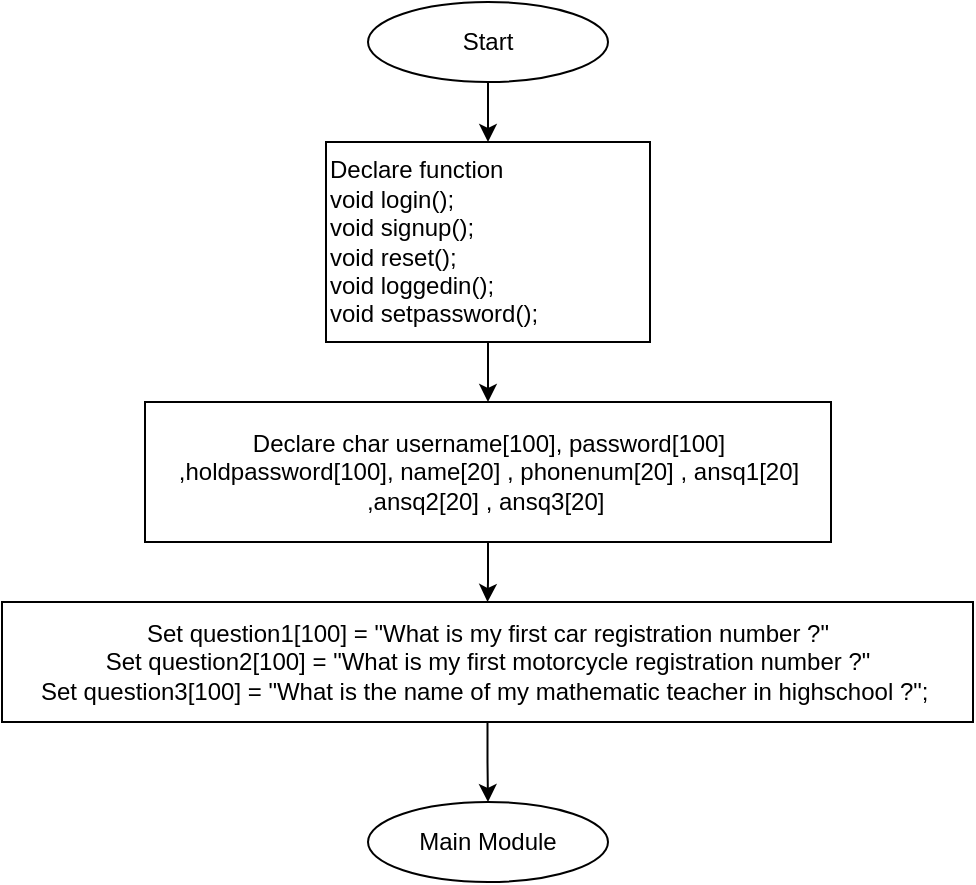 <mxfile version="14.2.2" type="github" pages="9">
  <diagram id="C5RBs43oDa-KdzZeNtuy" name="Page-1">
    <mxGraphModel dx="1673" dy="934" grid="1" gridSize="10" guides="1" tooltips="1" connect="1" arrows="1" fold="1" page="1" pageScale="1" pageWidth="827" pageHeight="1169" math="0" shadow="0">
      <root>
        <mxCell id="WIyWlLk6GJQsqaUBKTNV-0" />
        <mxCell id="WIyWlLk6GJQsqaUBKTNV-1" parent="WIyWlLk6GJQsqaUBKTNV-0" />
        <mxCell id="yX1qsBw8RPop-Fe7O3SN-8" value="" style="edgeStyle=orthogonalEdgeStyle;rounded=0;orthogonalLoop=1;jettySize=auto;html=1;" edge="1" parent="WIyWlLk6GJQsqaUBKTNV-1" source="yX1qsBw8RPop-Fe7O3SN-1" target="yX1qsBw8RPop-Fe7O3SN-7">
          <mxGeometry relative="1" as="geometry" />
        </mxCell>
        <mxCell id="yX1qsBw8RPop-Fe7O3SN-1" value="Start" style="ellipse;whiteSpace=wrap;html=1;" vertex="1" parent="WIyWlLk6GJQsqaUBKTNV-1">
          <mxGeometry x="354" y="50" width="120" height="40" as="geometry" />
        </mxCell>
        <mxCell id="yX1qsBw8RPop-Fe7O3SN-6" value="" style="edgeStyle=orthogonalEdgeStyle;rounded=0;orthogonalLoop=1;jettySize=auto;html=1;" edge="1" parent="WIyWlLk6GJQsqaUBKTNV-1" source="yX1qsBw8RPop-Fe7O3SN-3" target="yX1qsBw8RPop-Fe7O3SN-5">
          <mxGeometry relative="1" as="geometry" />
        </mxCell>
        <mxCell id="yX1qsBw8RPop-Fe7O3SN-3" value="Declare char username[100], password[100] ,holdpassword[100], name[20] , phonenum[20] , ansq1[20] ,ansq2[20] , ansq3[20]&amp;nbsp;" style="whiteSpace=wrap;html=1;" vertex="1" parent="WIyWlLk6GJQsqaUBKTNV-1">
          <mxGeometry x="242.5" y="250" width="343" height="70" as="geometry" />
        </mxCell>
        <mxCell id="yX1qsBw8RPop-Fe7O3SN-11" value="" style="edgeStyle=orthogonalEdgeStyle;rounded=0;orthogonalLoop=1;jettySize=auto;html=1;" edge="1" parent="WIyWlLk6GJQsqaUBKTNV-1" source="yX1qsBw8RPop-Fe7O3SN-5" target="yX1qsBw8RPop-Fe7O3SN-10">
          <mxGeometry relative="1" as="geometry" />
        </mxCell>
        <mxCell id="yX1qsBw8RPop-Fe7O3SN-5" value="Set&amp;nbsp;question1[100] = &quot;What is my first car registration number ?&quot;&lt;br&gt;Set&amp;nbsp;question2[100] = &quot;What is my first motorcycle registration number ?&quot;&lt;br&gt;Set&amp;nbsp;question3[100] = &quot;What is the name of my mathematic teacher in highschool ?&quot;;&amp;nbsp;" style="whiteSpace=wrap;html=1;" vertex="1" parent="WIyWlLk6GJQsqaUBKTNV-1">
          <mxGeometry x="171" y="350" width="485.5" height="60" as="geometry" />
        </mxCell>
        <mxCell id="yX1qsBw8RPop-Fe7O3SN-9" value="" style="edgeStyle=orthogonalEdgeStyle;rounded=0;orthogonalLoop=1;jettySize=auto;html=1;" edge="1" parent="WIyWlLk6GJQsqaUBKTNV-1" source="yX1qsBw8RPop-Fe7O3SN-7" target="yX1qsBw8RPop-Fe7O3SN-3">
          <mxGeometry relative="1" as="geometry" />
        </mxCell>
        <mxCell id="yX1qsBw8RPop-Fe7O3SN-7" value="Declare function&lt;br&gt;&lt;span&gt;void login();&lt;/span&gt;&lt;div&gt;void signup();&lt;/div&gt;&lt;div&gt;void reset();&lt;/div&gt;&lt;div&gt;void loggedin();&lt;/div&gt;&lt;div&gt;void setpassword();&lt;/div&gt;" style="whiteSpace=wrap;html=1;align=left;" vertex="1" parent="WIyWlLk6GJQsqaUBKTNV-1">
          <mxGeometry x="333" y="120" width="162" height="100" as="geometry" />
        </mxCell>
        <mxCell id="yX1qsBw8RPop-Fe7O3SN-10" value="Main Module" style="ellipse;whiteSpace=wrap;html=1;" vertex="1" parent="WIyWlLk6GJQsqaUBKTNV-1">
          <mxGeometry x="354" y="450" width="120" height="40" as="geometry" />
        </mxCell>
      </root>
    </mxGraphModel>
  </diagram>
  <diagram id="oWTJoDfDgCDyjWpa9GN-" name="Page-2">
    <mxGraphModel dx="1776" dy="996" grid="1" gridSize="10" guides="1" tooltips="1" connect="1" arrows="1" fold="1" page="1" pageScale="1" pageWidth="850" pageHeight="1100" math="0" shadow="0">
      <root>
        <mxCell id="vX2fTaNMJbN0gBINvXl3-0" />
        <mxCell id="vX2fTaNMJbN0gBINvXl3-1" parent="vX2fTaNMJbN0gBINvXl3-0" />
        <mxCell id="UTsJxv3yx9BI-yTwPcfX-0" value="" style="edgeStyle=orthogonalEdgeStyle;rounded=0;orthogonalLoop=1;jettySize=auto;html=1;" edge="1" parent="vX2fTaNMJbN0gBINvXl3-1" source="UTsJxv3yx9BI-yTwPcfX-1" target="UTsJxv3yx9BI-yTwPcfX-7">
          <mxGeometry relative="1" as="geometry" />
        </mxCell>
        <mxCell id="UTsJxv3yx9BI-yTwPcfX-1" value="int main()" style="ellipse;whiteSpace=wrap;html=1;" vertex="1" parent="vX2fTaNMJbN0gBINvXl3-1">
          <mxGeometry x="354" y="50" width="120" height="40" as="geometry" />
        </mxCell>
        <mxCell id="UTsJxv3yx9BI-yTwPcfX-10" value="" style="edgeStyle=orthogonalEdgeStyle;rounded=0;orthogonalLoop=1;jettySize=auto;html=1;" edge="1" parent="vX2fTaNMJbN0gBINvXl3-1" source="UTsJxv3yx9BI-yTwPcfX-7" target="UTsJxv3yx9BI-yTwPcfX-9">
          <mxGeometry relative="1" as="geometry" />
        </mxCell>
        <mxCell id="UTsJxv3yx9BI-yTwPcfX-7" value="&lt;div&gt;&lt;span&gt;Declare int choice&lt;/span&gt;&lt;/div&gt;" style="whiteSpace=wrap;html=1;align=center;" vertex="1" parent="vX2fTaNMJbN0gBINvXl3-1">
          <mxGeometry x="333" y="120" width="162" height="30" as="geometry" />
        </mxCell>
        <mxCell id="UTsJxv3yx9BI-yTwPcfX-12" value="" style="edgeStyle=orthogonalEdgeStyle;rounded=0;orthogonalLoop=1;jettySize=auto;html=1;" edge="1" parent="vX2fTaNMJbN0gBINvXl3-1" source="UTsJxv3yx9BI-yTwPcfX-9" target="UTsJxv3yx9BI-yTwPcfX-11">
          <mxGeometry relative="1" as="geometry" />
        </mxCell>
        <mxCell id="UTsJxv3yx9BI-yTwPcfX-9" value="Display&amp;nbsp;&lt;span&gt;&quot;=========================================== &quot;&lt;/span&gt;&lt;div&gt;&amp;nbsp; Display &quot;Welcome to SECUREBOX.&quot;&amp;nbsp;&lt;/div&gt;&lt;div&gt;&amp;nbsp; Display &quot;=========================================== &quot;&lt;/div&gt;&lt;div&gt;&amp;nbsp; Display &quot;Thank you for purchasing our product \nPlease register your account before you can proceed.&quot;&lt;/div&gt;&lt;div&gt;&lt;br&gt;&lt;/div&gt;&lt;div&gt;&amp;nbsp; Display &quot;1. Register &quot;&lt;/div&gt;&lt;div&gt;&amp;nbsp; Display &quot;2. Exit &quot;&lt;/div&gt;&lt;div&gt;&amp;nbsp;&amp;nbsp;&lt;/div&gt;&lt;div&gt;&amp;nbsp; Display &quot; Please Enter the option [1/2]: &quot;&lt;/div&gt;&lt;div&gt;Input choice&lt;/div&gt;" style="shape=parallelogram;perimeter=parallelogramPerimeter;whiteSpace=wrap;html=1;fixedSize=1;align=center;" vertex="1" parent="vX2fTaNMJbN0gBINvXl3-1">
          <mxGeometry x="145.63" y="180" width="536.75" height="180" as="geometry" />
        </mxCell>
        <mxCell id="UTsJxv3yx9BI-yTwPcfX-14" value="" style="edgeStyle=orthogonalEdgeStyle;rounded=0;orthogonalLoop=1;jettySize=auto;html=1;" edge="1" parent="vX2fTaNMJbN0gBINvXl3-1" source="UTsJxv3yx9BI-yTwPcfX-11" target="UTsJxv3yx9BI-yTwPcfX-13">
          <mxGeometry relative="1" as="geometry" />
        </mxCell>
        <mxCell id="UTsJxv3yx9BI-yTwPcfX-16" value="" style="edgeStyle=orthogonalEdgeStyle;rounded=0;orthogonalLoop=1;jettySize=auto;html=1;" edge="1" parent="vX2fTaNMJbN0gBINvXl3-1" source="UTsJxv3yx9BI-yTwPcfX-11" target="UTsJxv3yx9BI-yTwPcfX-15">
          <mxGeometry relative="1" as="geometry" />
        </mxCell>
        <mxCell id="UTsJxv3yx9BI-yTwPcfX-11" value="if(choice== 1)" style="rhombus;whiteSpace=wrap;html=1;" vertex="1" parent="vX2fTaNMJbN0gBINvXl3-1">
          <mxGeometry x="349.51" y="390" width="128.99" height="110" as="geometry" />
        </mxCell>
        <mxCell id="UTsJxv3yx9BI-yTwPcfX-13" value="signup()" style="shape=process;whiteSpace=wrap;html=1;backgroundOutline=1;" vertex="1" parent="vX2fTaNMJbN0gBINvXl3-1">
          <mxGeometry x="562.995" y="415" width="120" height="60" as="geometry" />
        </mxCell>
        <mxCell id="UTsJxv3yx9BI-yTwPcfX-18" value="" style="edgeStyle=orthogonalEdgeStyle;rounded=0;orthogonalLoop=1;jettySize=auto;html=1;" edge="1" parent="vX2fTaNMJbN0gBINvXl3-1" source="UTsJxv3yx9BI-yTwPcfX-15">
          <mxGeometry relative="1" as="geometry">
            <mxPoint x="562.99" y="605" as="targetPoint" />
          </mxGeometry>
        </mxCell>
        <mxCell id="UTsJxv3yx9BI-yTwPcfX-22" value="" style="edgeStyle=orthogonalEdgeStyle;rounded=0;orthogonalLoop=1;jettySize=auto;html=1;" edge="1" parent="vX2fTaNMJbN0gBINvXl3-1" source="UTsJxv3yx9BI-yTwPcfX-15" target="UTsJxv3yx9BI-yTwPcfX-21">
          <mxGeometry relative="1" as="geometry" />
        </mxCell>
        <mxCell id="UTsJxv3yx9BI-yTwPcfX-15" value="else if(choice== 2)" style="rhombus;whiteSpace=wrap;html=1;" vertex="1" parent="vX2fTaNMJbN0gBINvXl3-1">
          <mxGeometry x="348.5" y="550" width="128.99" height="110" as="geometry" />
        </mxCell>
        <mxCell id="UTsJxv3yx9BI-yTwPcfX-24" value="" style="edgeStyle=orthogonalEdgeStyle;rounded=0;orthogonalLoop=1;jettySize=auto;html=1;entryX=1;entryY=0.5;entryDx=0;entryDy=0;" edge="1" parent="vX2fTaNMJbN0gBINvXl3-1" source="UTsJxv3yx9BI-yTwPcfX-21" target="UTsJxv3yx9BI-yTwPcfX-1">
          <mxGeometry relative="1" as="geometry">
            <mxPoint x="562.38" y="750" as="targetPoint" />
            <Array as="points">
              <mxPoint x="790" y="750" />
              <mxPoint x="790" y="70" />
            </Array>
          </mxGeometry>
        </mxCell>
        <mxCell id="UTsJxv3yx9BI-yTwPcfX-21" value="Display &quot;Input is&amp;nbsp; invalid , Please try again&quot;" style="shape=parallelogram;perimeter=parallelogramPerimeter;whiteSpace=wrap;html=1;fixedSize=1;" vertex="1" parent="vX2fTaNMJbN0gBINvXl3-1">
          <mxGeometry x="326" y="720" width="174" height="60" as="geometry" />
        </mxCell>
        <mxCell id="UTsJxv3yx9BI-yTwPcfX-27" value="TRUE" style="text;html=1;strokeColor=none;fillColor=none;align=center;verticalAlign=middle;whiteSpace=wrap;rounded=0;" vertex="1" parent="vX2fTaNMJbN0gBINvXl3-1">
          <mxGeometry x="490" y="575" width="40" height="20" as="geometry" />
        </mxCell>
        <mxCell id="UTsJxv3yx9BI-yTwPcfX-31" value="FALSE" style="text;html=1;strokeColor=none;fillColor=none;align=center;verticalAlign=middle;whiteSpace=wrap;rounded=0;" vertex="1" parent="vX2fTaNMJbN0gBINvXl3-1">
          <mxGeometry x="420" y="510" width="40" height="20" as="geometry" />
        </mxCell>
        <mxCell id="UTsJxv3yx9BI-yTwPcfX-33" value="TRUE" style="text;html=1;strokeColor=none;fillColor=none;align=center;verticalAlign=middle;whiteSpace=wrap;rounded=0;" vertex="1" parent="vX2fTaNMJbN0gBINvXl3-1">
          <mxGeometry x="490" y="415" width="40" height="20" as="geometry" />
        </mxCell>
        <mxCell id="UTsJxv3yx9BI-yTwPcfX-34" value="FALSE" style="text;html=1;strokeColor=none;fillColor=none;align=center;verticalAlign=middle;whiteSpace=wrap;rounded=0;" vertex="1" parent="vX2fTaNMJbN0gBINvXl3-1">
          <mxGeometry x="425" y="680" width="40" height="20" as="geometry" />
        </mxCell>
        <mxCell id="ROlUoskl_bR1g0cgRXhz-0" value="return 0" style="ellipse;whiteSpace=wrap;html=1;align=center;" vertex="1" parent="vX2fTaNMJbN0gBINvXl3-1">
          <mxGeometry x="562.99" y="587.5" width="120" height="35" as="geometry" />
        </mxCell>
      </root>
    </mxGraphModel>
  </diagram>
  <diagram id="4VUvEVhkeH7h-iC1MWQ2" name="Page-3">
    <mxGraphModel dx="1462" dy="820" grid="1" gridSize="10" guides="1" tooltips="1" connect="1" arrows="1" fold="1" page="1" pageScale="1" pageWidth="850" pageHeight="1100" math="0" shadow="0">
      <root>
        <mxCell id="EB0_tab6QPXKH0anPQTZ-0" />
        <mxCell id="EB0_tab6QPXKH0anPQTZ-1" parent="EB0_tab6QPXKH0anPQTZ-0" />
        <mxCell id="Wfgr46Q09Ok27RVEe2A5-0" value="" style="edgeStyle=orthogonalEdgeStyle;rounded=0;orthogonalLoop=1;jettySize=auto;html=1;" edge="1" parent="EB0_tab6QPXKH0anPQTZ-1" source="Wfgr46Q09Ok27RVEe2A5-1" target="Wfgr46Q09Ok27RVEe2A5-3">
          <mxGeometry relative="1" as="geometry" />
        </mxCell>
        <mxCell id="Wfgr46Q09Ok27RVEe2A5-1" value="void menu()" style="ellipse;whiteSpace=wrap;html=1;" vertex="1" parent="EB0_tab6QPXKH0anPQTZ-1">
          <mxGeometry x="354" y="50" width="120" height="40" as="geometry" />
        </mxCell>
        <mxCell id="Wfgr46Q09Ok27RVEe2A5-2" value="" style="edgeStyle=orthogonalEdgeStyle;rounded=0;orthogonalLoop=1;jettySize=auto;html=1;" edge="1" parent="EB0_tab6QPXKH0anPQTZ-1" source="Wfgr46Q09Ok27RVEe2A5-3" target="Wfgr46Q09Ok27RVEe2A5-5">
          <mxGeometry relative="1" as="geometry" />
        </mxCell>
        <mxCell id="Wfgr46Q09Ok27RVEe2A5-3" value="&lt;div&gt;&lt;span&gt;Declare int choice&lt;/span&gt;&lt;/div&gt;" style="whiteSpace=wrap;html=1;align=center;" vertex="1" parent="EB0_tab6QPXKH0anPQTZ-1">
          <mxGeometry x="333" y="120" width="162" height="30" as="geometry" />
        </mxCell>
        <mxCell id="Wfgr46Q09Ok27RVEe2A5-4" value="" style="edgeStyle=orthogonalEdgeStyle;rounded=0;orthogonalLoop=1;jettySize=auto;html=1;" edge="1" parent="EB0_tab6QPXKH0anPQTZ-1" source="Wfgr46Q09Ok27RVEe2A5-5" target="Wfgr46Q09Ok27RVEe2A5-8">
          <mxGeometry relative="1" as="geometry" />
        </mxCell>
        <mxCell id="Wfgr46Q09Ok27RVEe2A5-5" value="Display&amp;nbsp;&lt;span&gt;&quot;=========================================== &quot;&lt;/span&gt;&lt;div&gt;&amp;nbsp; Display &quot;[SECUREBOX] Main Menu.&quot;&amp;nbsp;&lt;/div&gt;&lt;div&gt;&amp;nbsp; Display &quot;=========================================== &quot;&lt;/div&gt;&lt;div&gt;&amp;nbsp; Display &quot;You have succesfully sign up !&quot;&lt;/div&gt;&lt;div&gt;&lt;br&gt;&lt;/div&gt;&lt;div&gt;&amp;nbsp; Display &quot;1. Login&quot;&lt;/div&gt;&lt;div&gt;&amp;nbsp; Display &quot;2. Reset Password &quot;&lt;/div&gt;&lt;div&gt;&amp;nbsp;&amp;nbsp;&lt;/div&gt;&lt;div&gt;&amp;nbsp; Display &quot; Please Enter the option [1/2]: &quot;&lt;/div&gt;&lt;div&gt;Input choice&lt;/div&gt;" style="shape=parallelogram;perimeter=parallelogramPerimeter;whiteSpace=wrap;html=1;fixedSize=1;align=center;" vertex="1" parent="EB0_tab6QPXKH0anPQTZ-1">
          <mxGeometry x="145.63" y="180" width="536.75" height="180" as="geometry" />
        </mxCell>
        <mxCell id="Wfgr46Q09Ok27RVEe2A5-6" value="" style="edgeStyle=orthogonalEdgeStyle;rounded=0;orthogonalLoop=1;jettySize=auto;html=1;" edge="1" parent="EB0_tab6QPXKH0anPQTZ-1" source="Wfgr46Q09Ok27RVEe2A5-8" target="Wfgr46Q09Ok27RVEe2A5-9">
          <mxGeometry relative="1" as="geometry" />
        </mxCell>
        <mxCell id="Wfgr46Q09Ok27RVEe2A5-7" value="" style="edgeStyle=orthogonalEdgeStyle;rounded=0;orthogonalLoop=1;jettySize=auto;html=1;" edge="1" parent="EB0_tab6QPXKH0anPQTZ-1" source="Wfgr46Q09Ok27RVEe2A5-8" target="Wfgr46Q09Ok27RVEe2A5-12">
          <mxGeometry relative="1" as="geometry" />
        </mxCell>
        <mxCell id="Wfgr46Q09Ok27RVEe2A5-8" value="if(choice== 1)" style="rhombus;whiteSpace=wrap;html=1;" vertex="1" parent="EB0_tab6QPXKH0anPQTZ-1">
          <mxGeometry x="349.51" y="390" width="128.99" height="110" as="geometry" />
        </mxCell>
        <mxCell id="Wfgr46Q09Ok27RVEe2A5-9" value="login()" style="shape=process;whiteSpace=wrap;html=1;backgroundOutline=1;" vertex="1" parent="EB0_tab6QPXKH0anPQTZ-1">
          <mxGeometry x="562.995" y="415" width="120" height="60" as="geometry" />
        </mxCell>
        <mxCell id="Wfgr46Q09Ok27RVEe2A5-10" value="" style="edgeStyle=orthogonalEdgeStyle;rounded=0;orthogonalLoop=1;jettySize=auto;html=1;" edge="1" parent="EB0_tab6QPXKH0anPQTZ-1" source="Wfgr46Q09Ok27RVEe2A5-12">
          <mxGeometry relative="1" as="geometry">
            <mxPoint x="562.99" y="605" as="targetPoint" />
          </mxGeometry>
        </mxCell>
        <mxCell id="Wfgr46Q09Ok27RVEe2A5-11" value="" style="edgeStyle=orthogonalEdgeStyle;rounded=0;orthogonalLoop=1;jettySize=auto;html=1;" edge="1" parent="EB0_tab6QPXKH0anPQTZ-1" source="Wfgr46Q09Ok27RVEe2A5-12" target="Wfgr46Q09Ok27RVEe2A5-15">
          <mxGeometry relative="1" as="geometry" />
        </mxCell>
        <mxCell id="Wfgr46Q09Ok27RVEe2A5-12" value="else if(choice== 2)" style="rhombus;whiteSpace=wrap;html=1;" vertex="1" parent="EB0_tab6QPXKH0anPQTZ-1">
          <mxGeometry x="348.5" y="550" width="128.99" height="110" as="geometry" />
        </mxCell>
        <mxCell id="Wfgr46Q09Ok27RVEe2A5-14" value="" style="edgeStyle=orthogonalEdgeStyle;rounded=0;orthogonalLoop=1;jettySize=auto;html=1;entryX=1;entryY=0.5;entryDx=0;entryDy=0;" edge="1" parent="EB0_tab6QPXKH0anPQTZ-1" source="Wfgr46Q09Ok27RVEe2A5-15" target="Wfgr46Q09Ok27RVEe2A5-1">
          <mxGeometry relative="1" as="geometry">
            <mxPoint x="562.38" y="750" as="targetPoint" />
            <Array as="points">
              <mxPoint x="790" y="750" />
              <mxPoint x="790" y="70" />
            </Array>
          </mxGeometry>
        </mxCell>
        <mxCell id="Wfgr46Q09Ok27RVEe2A5-15" value="Display &quot;Input is&amp;nbsp; invalid , Please try again&quot;" style="shape=parallelogram;perimeter=parallelogramPerimeter;whiteSpace=wrap;html=1;fixedSize=1;" vertex="1" parent="EB0_tab6QPXKH0anPQTZ-1">
          <mxGeometry x="326" y="720" width="174" height="60" as="geometry" />
        </mxCell>
        <mxCell id="Wfgr46Q09Ok27RVEe2A5-16" value="TRUE" style="text;html=1;strokeColor=none;fillColor=none;align=center;verticalAlign=middle;whiteSpace=wrap;rounded=0;" vertex="1" parent="EB0_tab6QPXKH0anPQTZ-1">
          <mxGeometry x="490" y="575" width="40" height="20" as="geometry" />
        </mxCell>
        <mxCell id="Wfgr46Q09Ok27RVEe2A5-17" value="FALSE" style="text;html=1;strokeColor=none;fillColor=none;align=center;verticalAlign=middle;whiteSpace=wrap;rounded=0;" vertex="1" parent="EB0_tab6QPXKH0anPQTZ-1">
          <mxGeometry x="420" y="510" width="40" height="20" as="geometry" />
        </mxCell>
        <mxCell id="Wfgr46Q09Ok27RVEe2A5-18" value="TRUE" style="text;html=1;strokeColor=none;fillColor=none;align=center;verticalAlign=middle;whiteSpace=wrap;rounded=0;" vertex="1" parent="EB0_tab6QPXKH0anPQTZ-1">
          <mxGeometry x="490" y="415" width="40" height="20" as="geometry" />
        </mxCell>
        <mxCell id="Wfgr46Q09Ok27RVEe2A5-19" value="FALSE" style="text;html=1;strokeColor=none;fillColor=none;align=center;verticalAlign=middle;whiteSpace=wrap;rounded=0;" vertex="1" parent="EB0_tab6QPXKH0anPQTZ-1">
          <mxGeometry x="425" y="680" width="40" height="20" as="geometry" />
        </mxCell>
        <mxCell id="0fcp279NnLht1x5Wv5l_-0" value="reset()" style="shape=process;whiteSpace=wrap;html=1;backgroundOutline=1;" vertex="1" parent="EB0_tab6QPXKH0anPQTZ-1">
          <mxGeometry x="562.995" y="575" width="120" height="60" as="geometry" />
        </mxCell>
      </root>
    </mxGraphModel>
  </diagram>
  <diagram id="Cz5NtHG4De6g_1EFofs7" name="Page-4">
    <mxGraphModel dx="1243" dy="697" grid="1" gridSize="10" guides="1" tooltips="1" connect="1" arrows="1" fold="1" page="1" pageScale="1" pageWidth="850" pageHeight="1100" math="0" shadow="0">
      <root>
        <mxCell id="cTdk-ve982rPjJKOEt5p-0" />
        <mxCell id="cTdk-ve982rPjJKOEt5p-1" parent="cTdk-ve982rPjJKOEt5p-0" />
        <mxCell id="MUvSTqA5xBFWLevcXFdx-0" value="" style="edgeStyle=orthogonalEdgeStyle;rounded=0;orthogonalLoop=1;jettySize=auto;html=1;" edge="1" parent="cTdk-ve982rPjJKOEt5p-1" source="MUvSTqA5xBFWLevcXFdx-1" target="MUvSTqA5xBFWLevcXFdx-3">
          <mxGeometry relative="1" as="geometry" />
        </mxCell>
        <mxCell id="MUvSTqA5xBFWLevcXFdx-1" value="void login()" style="ellipse;whiteSpace=wrap;html=1;" vertex="1" parent="cTdk-ve982rPjJKOEt5p-1">
          <mxGeometry x="354" y="50" width="120" height="40" as="geometry" />
        </mxCell>
        <mxCell id="MUvSTqA5xBFWLevcXFdx-2" value="" style="edgeStyle=orthogonalEdgeStyle;rounded=0;orthogonalLoop=1;jettySize=auto;html=1;" edge="1" parent="cTdk-ve982rPjJKOEt5p-1" source="MUvSTqA5xBFWLevcXFdx-3" target="MUvSTqA5xBFWLevcXFdx-5">
          <mxGeometry relative="1" as="geometry" />
        </mxCell>
        <mxCell id="MUvSTqA5xBFWLevcXFdx-3" value="&lt;div&gt;&lt;span&gt;Declare&amp;nbsp;&lt;/span&gt;&lt;span&gt;char holdusername[100]&lt;/span&gt;&lt;/div&gt;&lt;div&gt;&amp;nbsp; char holdpassword[100]&lt;/div&gt;" style="whiteSpace=wrap;html=1;align=center;" vertex="1" parent="cTdk-ve982rPjJKOEt5p-1">
          <mxGeometry x="305.51" y="110" width="217" height="60" as="geometry" />
        </mxCell>
        <mxCell id="MUvSTqA5xBFWLevcXFdx-4" value="" style="edgeStyle=orthogonalEdgeStyle;rounded=0;orthogonalLoop=1;jettySize=auto;html=1;" edge="1" parent="cTdk-ve982rPjJKOEt5p-1" source="MUvSTqA5xBFWLevcXFdx-5" target="MUvSTqA5xBFWLevcXFdx-8">
          <mxGeometry relative="1" as="geometry" />
        </mxCell>
        <mxCell id="MUvSTqA5xBFWLevcXFdx-5" value="Display&amp;nbsp;&lt;span&gt;&quot;=========================================== &quot;&lt;/span&gt;&lt;div&gt;&amp;nbsp; Display &quot;[SECUREBOX] Login&quot;&amp;nbsp;&lt;/div&gt;&lt;div&gt;&amp;nbsp; Display &quot;=========================================== &quot;&lt;/div&gt;&lt;div&gt;&amp;nbsp; Display &quot;Enter your username :&amp;nbsp;&quot;&lt;/div&gt;&lt;div&gt;Input holdusername&amp;nbsp;&lt;/div&gt;&lt;div&gt;&amp;nbsp; Display &quot;Enter your password :&amp;nbsp;&quot;&lt;/div&gt;&lt;div&gt;&lt;span&gt;Input holdpassword&amp;nbsp;&amp;nbsp;&lt;/span&gt;&lt;br&gt;&lt;/div&gt;&lt;div&gt;&lt;br&gt;&lt;/div&gt;" style="shape=parallelogram;perimeter=parallelogramPerimeter;whiteSpace=wrap;html=1;fixedSize=1;align=center;" vertex="1" parent="cTdk-ve982rPjJKOEt5p-1">
          <mxGeometry x="146.24" y="210" width="536.75" height="110" as="geometry" />
        </mxCell>
        <mxCell id="MUvSTqA5xBFWLevcXFdx-23" value="" style="edgeStyle=orthogonalEdgeStyle;rounded=0;orthogonalLoop=1;jettySize=auto;html=1;" edge="1" parent="cTdk-ve982rPjJKOEt5p-1" source="MUvSTqA5xBFWLevcXFdx-8" target="MUvSTqA5xBFWLevcXFdx-22">
          <mxGeometry relative="1" as="geometry" />
        </mxCell>
        <mxCell id="MUvSTqA5xBFWLevcXFdx-33" value="" style="edgeStyle=orthogonalEdgeStyle;rounded=0;orthogonalLoop=1;jettySize=auto;html=1;" edge="1" parent="cTdk-ve982rPjJKOEt5p-1" source="MUvSTqA5xBFWLevcXFdx-8" target="MUvSTqA5xBFWLevcXFdx-32">
          <mxGeometry relative="1" as="geometry" />
        </mxCell>
        <mxCell id="MUvSTqA5xBFWLevcXFdx-8" value="if(strcmp(holdusername,username) != 0||&lt;br&gt;strcmp(holdpassword,password) != 0)" style="rhombus;whiteSpace=wrap;html=1;" vertex="1" parent="cTdk-ve982rPjJKOEt5p-1">
          <mxGeometry x="70" y="390" width="358.5" height="110" as="geometry" />
        </mxCell>
        <mxCell id="MUvSTqA5xBFWLevcXFdx-9" value="menu()" style="shape=process;whiteSpace=wrap;html=1;backgroundOutline=1;" vertex="1" parent="cTdk-ve982rPjJKOEt5p-1">
          <mxGeometry x="630.01" y="427.5" width="120" height="35" as="geometry" />
        </mxCell>
        <mxCell id="MUvSTqA5xBFWLevcXFdx-16" value="FALSE" style="text;html=1;strokeColor=none;fillColor=none;align=center;verticalAlign=middle;whiteSpace=wrap;rounded=0;" vertex="1" parent="cTdk-ve982rPjJKOEt5p-1">
          <mxGeometry x="250" y="510" width="40" height="20" as="geometry" />
        </mxCell>
        <mxCell id="MUvSTqA5xBFWLevcXFdx-24" value="" style="edgeStyle=orthogonalEdgeStyle;rounded=0;orthogonalLoop=1;jettySize=auto;html=1;" edge="1" parent="cTdk-ve982rPjJKOEt5p-1" source="MUvSTqA5xBFWLevcXFdx-22" target="MUvSTqA5xBFWLevcXFdx-9">
          <mxGeometry relative="1" as="geometry" />
        </mxCell>
        <mxCell id="MUvSTqA5xBFWLevcXFdx-22" value="Display &quot;Your usename&lt;br&gt;&amp;nbsp;or password is incorrect&quot;" style="shape=parallelogram;perimeter=parallelogramPerimeter;whiteSpace=wrap;html=1;fixedSize=1;" vertex="1" parent="cTdk-ve982rPjJKOEt5p-1">
          <mxGeometry x="450" y="415" width="160" height="60" as="geometry" />
        </mxCell>
        <mxCell id="MUvSTqA5xBFWLevcXFdx-25" value="TRUE" style="text;html=1;strokeColor=none;fillColor=none;align=center;verticalAlign=middle;whiteSpace=wrap;rounded=0;" vertex="1" parent="cTdk-ve982rPjJKOEt5p-1">
          <mxGeometry x="420" y="420" width="40" height="20" as="geometry" />
        </mxCell>
        <mxCell id="MUvSTqA5xBFWLevcXFdx-32" value="loggedin()" style="shape=process;whiteSpace=wrap;html=1;backgroundOutline=1;" vertex="1" parent="cTdk-ve982rPjJKOEt5p-1">
          <mxGeometry x="190" y="540" width="120" height="30" as="geometry" />
        </mxCell>
      </root>
    </mxGraphModel>
  </diagram>
  <diagram id="Ox7d96CMWLXMQYNxCSZw" name="Page-5">
    <mxGraphModel dx="2072" dy="1162" grid="1" gridSize="10" guides="1" tooltips="1" connect="1" arrows="1" fold="1" page="1" pageScale="1" pageWidth="850" pageHeight="1100" math="0" shadow="0">
      <root>
        <mxCell id="ax-H2echGSUpjxNG58Hg-0" />
        <mxCell id="ax-H2echGSUpjxNG58Hg-1" parent="ax-H2echGSUpjxNG58Hg-0" />
        <mxCell id="qLVN4DxrFY1Bib3Qk8nv-0" value="" style="edgeStyle=orthogonalEdgeStyle;rounded=0;orthogonalLoop=1;jettySize=auto;html=1;" edge="1" parent="ax-H2echGSUpjxNG58Hg-1" source="qLVN4DxrFY1Bib3Qk8nv-1" target="qLVN4DxrFY1Bib3Qk8nv-3">
          <mxGeometry relative="1" as="geometry" />
        </mxCell>
        <mxCell id="qLVN4DxrFY1Bib3Qk8nv-1" value="void loggedin()" style="ellipse;whiteSpace=wrap;html=1;" vertex="1" parent="ax-H2echGSUpjxNG58Hg-1">
          <mxGeometry x="354" y="50" width="120" height="40" as="geometry" />
        </mxCell>
        <mxCell id="qLVN4DxrFY1Bib3Qk8nv-2" value="" style="edgeStyle=orthogonalEdgeStyle;rounded=0;orthogonalLoop=1;jettySize=auto;html=1;" edge="1" parent="ax-H2echGSUpjxNG58Hg-1" source="qLVN4DxrFY1Bib3Qk8nv-3" target="qLVN4DxrFY1Bib3Qk8nv-5">
          <mxGeometry relative="1" as="geometry" />
        </mxCell>
        <mxCell id="qLVN4DxrFY1Bib3Qk8nv-3" value="&lt;div&gt;&lt;span&gt;Declare int closedoor&lt;/span&gt;&lt;/div&gt;" style="whiteSpace=wrap;html=1;align=center;" vertex="1" parent="ax-H2echGSUpjxNG58Hg-1">
          <mxGeometry x="305.51" y="110" width="217" height="30" as="geometry" />
        </mxCell>
        <mxCell id="qLVN4DxrFY1Bib3Qk8nv-4" value="" style="edgeStyle=orthogonalEdgeStyle;rounded=0;orthogonalLoop=1;jettySize=auto;html=1;" edge="1" parent="ax-H2echGSUpjxNG58Hg-1" source="qLVN4DxrFY1Bib3Qk8nv-5" target="qLVN4DxrFY1Bib3Qk8nv-8">
          <mxGeometry relative="1" as="geometry" />
        </mxCell>
        <mxCell id="qLVN4DxrFY1Bib3Qk8nv-5" value="Display&amp;nbsp;&lt;span&gt;&quot;=========================================== &quot;&lt;/span&gt;&lt;div&gt;&amp;nbsp; Display &quot;[SECUREBOX] &quot;&amp;nbsp;&lt;/div&gt;&lt;div&gt;&amp;nbsp; Display &quot;=========================================== &quot;&lt;/div&gt;&lt;div&gt;&amp;nbsp; Display &quot;You have successfully logged in &quot;&lt;/div&gt;&lt;div&gt;&lt;span&gt;&amp;nbsp; Display &quot;Your SECUREBOX is currently open.&amp;nbsp;&lt;/span&gt;&lt;/div&gt;&lt;div&gt;&lt;span&gt;Please close the door and input [1] to lock the door &quot;&lt;/span&gt;&lt;br&gt;&lt;/div&gt;&lt;div&gt;&lt;span&gt;Input closedoor&lt;/span&gt;&lt;br&gt;&lt;/div&gt;&lt;div&gt;&lt;br&gt;&lt;/div&gt;" style="shape=parallelogram;perimeter=parallelogramPerimeter;whiteSpace=wrap;html=1;fixedSize=1;align=center;" vertex="1" parent="ax-H2echGSUpjxNG58Hg-1">
          <mxGeometry x="145.63" y="170" width="536.75" height="110" as="geometry" />
        </mxCell>
        <mxCell id="qLVN4DxrFY1Bib3Qk8nv-6" value="" style="edgeStyle=orthogonalEdgeStyle;rounded=0;orthogonalLoop=1;jettySize=auto;html=1;" edge="1" parent="ax-H2echGSUpjxNG58Hg-1" source="qLVN4DxrFY1Bib3Qk8nv-8" target="qLVN4DxrFY1Bib3Qk8nv-12">
          <mxGeometry relative="1" as="geometry" />
        </mxCell>
        <mxCell id="qLVN4DxrFY1Bib3Qk8nv-7" value="" style="edgeStyle=orthogonalEdgeStyle;rounded=0;orthogonalLoop=1;jettySize=auto;html=1;entryX=0.5;entryY=0;entryDx=0;entryDy=0;" edge="1" parent="ax-H2echGSUpjxNG58Hg-1" source="qLVN4DxrFY1Bib3Qk8nv-8" target="qLVN4DxrFY1Bib3Qk8nv-15">
          <mxGeometry relative="1" as="geometry">
            <mxPoint x="245.5" y="610" as="targetPoint" />
          </mxGeometry>
        </mxCell>
        <mxCell id="qLVN4DxrFY1Bib3Qk8nv-8" value="if(closedoor ==1)" style="rhombus;whiteSpace=wrap;html=1;" vertex="1" parent="ax-H2echGSUpjxNG58Hg-1">
          <mxGeometry x="70" y="390" width="358.5" height="110" as="geometry" />
        </mxCell>
        <mxCell id="qLVN4DxrFY1Bib3Qk8nv-9" value="menu()" style="shape=process;whiteSpace=wrap;html=1;backgroundOutline=1;" vertex="1" parent="ax-H2echGSUpjxNG58Hg-1">
          <mxGeometry x="650" y="427.5" width="140" height="35" as="geometry" />
        </mxCell>
        <mxCell id="qLVN4DxrFY1Bib3Qk8nv-10" value="FALSE" style="text;html=1;strokeColor=none;fillColor=none;align=center;verticalAlign=middle;whiteSpace=wrap;rounded=0;" vertex="1" parent="ax-H2echGSUpjxNG58Hg-1">
          <mxGeometry x="260" y="530" width="40" height="20" as="geometry" />
        </mxCell>
        <mxCell id="qLVN4DxrFY1Bib3Qk8nv-11" value="" style="edgeStyle=orthogonalEdgeStyle;rounded=0;orthogonalLoop=1;jettySize=auto;html=1;" edge="1" parent="ax-H2echGSUpjxNG58Hg-1" source="qLVN4DxrFY1Bib3Qk8nv-12" target="qLVN4DxrFY1Bib3Qk8nv-9">
          <mxGeometry relative="1" as="geometry" />
        </mxCell>
        <mxCell id="qLVN4DxrFY1Bib3Qk8nv-12" value="Display &quot;Your &lt;br&gt;SECUREBOX is currently locked.&quot;" style="shape=parallelogram;perimeter=parallelogramPerimeter;whiteSpace=wrap;html=1;fixedSize=1;" vertex="1" parent="ax-H2echGSUpjxNG58Hg-1">
          <mxGeometry x="460" y="417.5" width="160" height="55" as="geometry" />
        </mxCell>
        <mxCell id="qLVN4DxrFY1Bib3Qk8nv-13" value="TRUE" style="text;html=1;strokeColor=none;fillColor=none;align=center;verticalAlign=middle;whiteSpace=wrap;rounded=0;" vertex="1" parent="ax-H2echGSUpjxNG58Hg-1">
          <mxGeometry x="425" y="417.5" width="40" height="20" as="geometry" />
        </mxCell>
        <mxCell id="qLVN4DxrFY1Bib3Qk8nv-19" value="" style="edgeStyle=orthogonalEdgeStyle;rounded=0;orthogonalLoop=1;jettySize=auto;html=1;entryX=1;entryY=0.5;entryDx=0;entryDy=0;" edge="1" parent="ax-H2echGSUpjxNG58Hg-1" source="qLVN4DxrFY1Bib3Qk8nv-15" target="qLVN4DxrFY1Bib3Qk8nv-1">
          <mxGeometry relative="1" as="geometry">
            <mxPoint x="429.63" y="587.5" as="targetPoint" />
            <Array as="points">
              <mxPoint x="800" y="588" />
              <mxPoint x="800" y="70" />
            </Array>
          </mxGeometry>
        </mxCell>
        <mxCell id="qLVN4DxrFY1Bib3Qk8nv-15" value="Display &quot;Invalid Input.&lt;br&gt;&amp;nbsp;Try again&quot;" style="shape=parallelogram;perimeter=parallelogramPerimeter;whiteSpace=wrap;html=1;fixedSize=1;" vertex="1" parent="ax-H2echGSUpjxNG58Hg-1">
          <mxGeometry x="158.88" y="560" width="180.75" height="55" as="geometry" />
        </mxCell>
      </root>
    </mxGraphModel>
  </diagram>
  <diagram id="_LTLlAMqA2hLL-nl4hIG" name="Page-6">
    <mxGraphModel dx="1243" dy="697" grid="1" gridSize="10" guides="1" tooltips="1" connect="1" arrows="1" fold="1" page="1" pageScale="1" pageWidth="850" pageHeight="1100" math="0" shadow="0">
      <root>
        <mxCell id="k-D_0XLsLGPrvLr1hjDd-0" />
        <mxCell id="k-D_0XLsLGPrvLr1hjDd-1" parent="k-D_0XLsLGPrvLr1hjDd-0" />
        <mxCell id="UmSe3fp3H4lypDFJzZ7W-16" value="" style="edgeStyle=orthogonalEdgeStyle;rounded=0;orthogonalLoop=1;jettySize=auto;html=1;" edge="1" parent="k-D_0XLsLGPrvLr1hjDd-1" source="UmSe3fp3H4lypDFJzZ7W-1" target="UmSe3fp3H4lypDFJzZ7W-5">
          <mxGeometry relative="1" as="geometry" />
        </mxCell>
        <mxCell id="UmSe3fp3H4lypDFJzZ7W-1" value="void signup()" style="ellipse;whiteSpace=wrap;html=1;" vertex="1" parent="k-D_0XLsLGPrvLr1hjDd-1">
          <mxGeometry x="354" y="50" width="120" height="40" as="geometry" />
        </mxCell>
        <mxCell id="UmSe3fp3H4lypDFJzZ7W-4" value="" style="edgeStyle=orthogonalEdgeStyle;rounded=0;orthogonalLoop=1;jettySize=auto;html=1;" edge="1" parent="k-D_0XLsLGPrvLr1hjDd-1" source="UmSe3fp3H4lypDFJzZ7W-5">
          <mxGeometry relative="1" as="geometry">
            <mxPoint x="414" y="310" as="targetPoint" />
          </mxGeometry>
        </mxCell>
        <mxCell id="UmSe3fp3H4lypDFJzZ7W-5" value="Display&amp;nbsp;&lt;span&gt;&quot;=========================================== &quot;&lt;/span&gt;&lt;div&gt;&amp;nbsp; Display &quot;[SECUREBOX] Sign Up&quot;&amp;nbsp;&lt;/div&gt;&lt;div&gt;&amp;nbsp; Display &quot;=========================================== &quot;&lt;/div&gt;&lt;div&gt;&amp;nbsp; Display &quot;Enter your username&quot;&lt;/div&gt;&lt;div&gt;&lt;span&gt;Input username&amp;nbsp;&lt;/span&gt;&lt;/div&gt;" style="shape=parallelogram;perimeter=parallelogramPerimeter;whiteSpace=wrap;html=1;fixedSize=1;align=center;" vertex="1" parent="k-D_0XLsLGPrvLr1hjDd-1">
          <mxGeometry x="145.63" y="170" width="536.75" height="80" as="geometry" />
        </mxCell>
        <mxCell id="UmSe3fp3H4lypDFJzZ7W-19" value="" style="edgeStyle=orthogonalEdgeStyle;rounded=0;orthogonalLoop=1;jettySize=auto;html=1;" edge="1" parent="k-D_0XLsLGPrvLr1hjDd-1" source="UmSe3fp3H4lypDFJzZ7W-17" target="UmSe3fp3H4lypDFJzZ7W-18">
          <mxGeometry relative="1" as="geometry" />
        </mxCell>
        <mxCell id="UmSe3fp3H4lypDFJzZ7W-17" value="setpassword()" style="shape=process;whiteSpace=wrap;html=1;backgroundOutline=1;align=center;" vertex="1" parent="k-D_0XLsLGPrvLr1hjDd-1">
          <mxGeometry x="354" y="310" width="120" height="30" as="geometry" />
        </mxCell>
        <mxCell id="UmSe3fp3H4lypDFJzZ7W-21" value="" style="edgeStyle=orthogonalEdgeStyle;rounded=0;orthogonalLoop=1;jettySize=auto;html=1;" edge="1" parent="k-D_0XLsLGPrvLr1hjDd-1" source="UmSe3fp3H4lypDFJzZ7W-18" target="UmSe3fp3H4lypDFJzZ7W-20">
          <mxGeometry relative="1" as="geometry" />
        </mxCell>
        <mxCell id="UmSe3fp3H4lypDFJzZ7W-18" value="&lt;div&gt;Display &quot;=========================================== &quot;&lt;/div&gt;&lt;div&gt;&lt;span&gt;	&lt;/span&gt;&amp;nbsp; &amp;nbsp;Display &quot; [SECUREBOX] Security Question &quot;&lt;/div&gt;&lt;div&gt;&lt;span&gt;	&lt;/span&gt;&amp;nbsp; &amp;nbsp;Display &quot;=========================================== &quot;&lt;/div&gt;&lt;div&gt;&amp;nbsp; &lt;span&gt;	&lt;/span&gt;&amp;nbsp; &amp;nbsp;Display &quot;[NOTE : Do not include space for each answer] &quot;&lt;/div&gt;&lt;div&gt;Display question1&amp;nbsp;&lt;/div&gt;&lt;div&gt;Input ansq1&lt;/div&gt;&lt;div&gt;Display question2&lt;/div&gt;&lt;div&gt;Input ansq2&lt;/div&gt;&lt;div&gt;Display question3&amp;nbsp;&lt;/div&gt;&lt;div&gt;Input ansq3&lt;/div&gt;" style="shape=parallelogram;perimeter=parallelogramPerimeter;whiteSpace=wrap;html=1;fixedSize=1;" vertex="1" parent="k-D_0XLsLGPrvLr1hjDd-1">
          <mxGeometry x="157" y="370" width="514" height="140" as="geometry" />
        </mxCell>
        <mxCell id="UmSe3fp3H4lypDFJzZ7W-20" value="menu()" style="shape=process;whiteSpace=wrap;html=1;backgroundOutline=1;" vertex="1" parent="k-D_0XLsLGPrvLr1hjDd-1">
          <mxGeometry x="354.01" y="540" width="120" height="30" as="geometry" />
        </mxCell>
      </root>
    </mxGraphModel>
  </diagram>
  <diagram id="x4UMsCRsR_U1f3uJQX6Y" name="Page-7">
    <mxGraphModel dx="1462" dy="820" grid="1" gridSize="10" guides="1" tooltips="1" connect="1" arrows="1" fold="1" page="1" pageScale="1" pageWidth="850" pageHeight="1100" math="0" shadow="0">
      <root>
        <mxCell id="vN4Qq_XfWaI4Kas1CUuj-0" />
        <mxCell id="vN4Qq_XfWaI4Kas1CUuj-1" parent="vN4Qq_XfWaI4Kas1CUuj-0" />
        <mxCell id="OQksA6tgeXUvwZkhPV-r-10" value="" style="edgeStyle=orthogonalEdgeStyle;rounded=0;orthogonalLoop=1;jettySize=auto;html=1;" edge="1" parent="vN4Qq_XfWaI4Kas1CUuj-1" source="OQksA6tgeXUvwZkhPV-r-1" target="OQksA6tgeXUvwZkhPV-r-9">
          <mxGeometry relative="1" as="geometry" />
        </mxCell>
        <mxCell id="OQksA6tgeXUvwZkhPV-r-1" value="void reset()" style="ellipse;whiteSpace=wrap;html=1;" vertex="1" parent="vN4Qq_XfWaI4Kas1CUuj-1">
          <mxGeometry x="354" y="50" width="120" height="40" as="geometry" />
        </mxCell>
        <mxCell id="OQksA6tgeXUvwZkhPV-r-12" value="" style="edgeStyle=orthogonalEdgeStyle;rounded=0;orthogonalLoop=1;jettySize=auto;html=1;" edge="1" parent="vN4Qq_XfWaI4Kas1CUuj-1" source="OQksA6tgeXUvwZkhPV-r-9" target="OQksA6tgeXUvwZkhPV-r-11">
          <mxGeometry relative="1" as="geometry" />
        </mxCell>
        <mxCell id="OQksA6tgeXUvwZkhPV-r-9" value="Declare&amp;nbsp;&lt;span&gt;int question, gate = 0;&lt;/span&gt;&lt;div&gt;&amp;nbsp; char holdusername[100] , password[100], holdans[20];&lt;/div&gt;" style="whiteSpace=wrap;html=1;" vertex="1" parent="vN4Qq_XfWaI4Kas1CUuj-1">
          <mxGeometry x="276" y="120" width="276" height="60" as="geometry" />
        </mxCell>
        <mxCell id="OQksA6tgeXUvwZkhPV-r-14" value="" style="edgeStyle=orthogonalEdgeStyle;rounded=0;orthogonalLoop=1;jettySize=auto;html=1;" edge="1" parent="vN4Qq_XfWaI4Kas1CUuj-1" source="OQksA6tgeXUvwZkhPV-r-11" target="OQksA6tgeXUvwZkhPV-r-13">
          <mxGeometry relative="1" as="geometry" />
        </mxCell>
        <mxCell id="OQksA6tgeXUvwZkhPV-r-11" value="&lt;div&gt;Display &quot;=========================================== &quot;&lt;/div&gt;&lt;div&gt;&amp;nbsp; Display &quot;[SECUREBOX] Reset Password &quot;&lt;/div&gt;&lt;div&gt;&amp;nbsp; Display &quot;=========================================== &quot;&lt;/div&gt;&lt;div&gt;Display &quot;Enter your username : &quot;&lt;/div&gt;&lt;div&gt;Input holdusername&lt;/div&gt;" style="shape=parallelogram;perimeter=parallelogramPerimeter;whiteSpace=wrap;html=1;fixedSize=1;" vertex="1" parent="vN4Qq_XfWaI4Kas1CUuj-1">
          <mxGeometry x="177" y="210" width="474" height="80" as="geometry" />
        </mxCell>
        <mxCell id="OQksA6tgeXUvwZkhPV-r-18" value="" style="edgeStyle=orthogonalEdgeStyle;rounded=0;orthogonalLoop=1;jettySize=auto;html=1;" edge="1" parent="vN4Qq_XfWaI4Kas1CUuj-1" source="OQksA6tgeXUvwZkhPV-r-13" target="OQksA6tgeXUvwZkhPV-r-17">
          <mxGeometry relative="1" as="geometry" />
        </mxCell>
        <mxCell id="OQksA6tgeXUvwZkhPV-r-24" value="" style="edgeStyle=orthogonalEdgeStyle;rounded=0;orthogonalLoop=1;jettySize=auto;html=1;" edge="1" parent="vN4Qq_XfWaI4Kas1CUuj-1" source="OQksA6tgeXUvwZkhPV-r-13" target="OQksA6tgeXUvwZkhPV-r-23">
          <mxGeometry relative="1" as="geometry" />
        </mxCell>
        <mxCell id="OQksA6tgeXUvwZkhPV-r-13" value="if(strcmp(holdusername,username) != 0)" style="rhombus;whiteSpace=wrap;html=1;" vertex="1" parent="vN4Qq_XfWaI4Kas1CUuj-1">
          <mxGeometry x="256" y="330" width="316" height="90" as="geometry" />
        </mxCell>
        <mxCell id="OQksA6tgeXUvwZkhPV-r-22" value="" style="edgeStyle=orthogonalEdgeStyle;rounded=0;orthogonalLoop=1;jettySize=auto;html=1;entryX=1;entryY=0.5;entryDx=0;entryDy=0;" edge="1" parent="vN4Qq_XfWaI4Kas1CUuj-1" source="OQksA6tgeXUvwZkhPV-r-17" target="OQksA6tgeXUvwZkhPV-r-1">
          <mxGeometry relative="1" as="geometry">
            <mxPoint x="705" y="265" as="targetPoint" />
            <Array as="points">
              <mxPoint x="720" y="70" />
            </Array>
          </mxGeometry>
        </mxCell>
        <mxCell id="OQksA6tgeXUvwZkhPV-r-17" value="Display &quot;Your username is&lt;br&gt;&amp;nbsp;incorrect, try again&quot;" style="shape=parallelogram;perimeter=parallelogramPerimeter;whiteSpace=wrap;html=1;fixedSize=1;" vertex="1" parent="vN4Qq_XfWaI4Kas1CUuj-1">
          <mxGeometry x="610" y="345" width="190" height="60" as="geometry" />
        </mxCell>
        <mxCell id="MTp1HQBwlgZAa34IldVW-1" value="" style="edgeStyle=orthogonalEdgeStyle;rounded=0;orthogonalLoop=1;jettySize=auto;html=1;" edge="1" parent="vN4Qq_XfWaI4Kas1CUuj-1" source="OQksA6tgeXUvwZkhPV-r-23">
          <mxGeometry relative="1" as="geometry">
            <mxPoint x="414" y="570" as="targetPoint" />
          </mxGeometry>
        </mxCell>
        <mxCell id="OQksA6tgeXUvwZkhPV-r-23" value="&lt;div&gt;Display &quot;Choose at least 1 security question : &quot;&lt;/div&gt;&lt;div&gt;Display &quot;1. &quot;, question1&lt;/div&gt;&lt;div&gt;Display &quot;2.&quot; , question2&lt;/div&gt;&lt;div&gt;Display &quot;3.&quot; , question3&lt;/div&gt;" style="shape=parallelogram;perimeter=parallelogramPerimeter;whiteSpace=wrap;html=1;fixedSize=1;" vertex="1" parent="vN4Qq_XfWaI4Kas1CUuj-1">
          <mxGeometry x="226" y="470" width="376" height="60" as="geometry" />
        </mxCell>
        <mxCell id="OQksA6tgeXUvwZkhPV-r-25" value="TRUE" style="text;html=1;strokeColor=none;fillColor=none;align=center;verticalAlign=middle;whiteSpace=wrap;rounded=0;" vertex="1" parent="vN4Qq_XfWaI4Kas1CUuj-1">
          <mxGeometry x="552" y="340" width="40" height="20" as="geometry" />
        </mxCell>
        <mxCell id="OQksA6tgeXUvwZkhPV-r-26" value="FALSE" style="text;html=1;strokeColor=none;fillColor=none;align=center;verticalAlign=middle;whiteSpace=wrap;rounded=0;" vertex="1" parent="vN4Qq_XfWaI4Kas1CUuj-1">
          <mxGeometry x="420" y="440" width="40" height="20" as="geometry" />
        </mxCell>
        <mxCell id="MTp1HQBwlgZAa34IldVW-4" value="" style="edgeStyle=orthogonalEdgeStyle;rounded=0;orthogonalLoop=1;jettySize=auto;html=1;" edge="1" parent="vN4Qq_XfWaI4Kas1CUuj-1" source="MTp1HQBwlgZAa34IldVW-2" target="MTp1HQBwlgZAa34IldVW-3">
          <mxGeometry relative="1" as="geometry" />
        </mxCell>
        <mxCell id="MTp1HQBwlgZAa34IldVW-2" value="&lt;div&gt;Display &quot;Enter question [1/2/3] : &quot;&lt;/div&gt;&lt;div&gt;Input question&lt;/div&gt;" style="shape=parallelogram;perimeter=parallelogramPerimeter;whiteSpace=wrap;html=1;fixedSize=1;align=center;" vertex="1" parent="vN4Qq_XfWaI4Kas1CUuj-1">
          <mxGeometry x="242" y="570" width="330" height="60" as="geometry" />
        </mxCell>
        <mxCell id="MTp1HQBwlgZAa34IldVW-6" value="" style="edgeStyle=orthogonalEdgeStyle;rounded=0;orthogonalLoop=1;jettySize=auto;html=1;" edge="1" parent="vN4Qq_XfWaI4Kas1CUuj-1" source="MTp1HQBwlgZAa34IldVW-3" target="MTp1HQBwlgZAa34IldVW-5">
          <mxGeometry relative="1" as="geometry" />
        </mxCell>
        <mxCell id="MTp1HQBwlgZAa34IldVW-21" value="" style="edgeStyle=orthogonalEdgeStyle;rounded=0;orthogonalLoop=1;jettySize=auto;html=1;" edge="1" parent="vN4Qq_XfWaI4Kas1CUuj-1" source="MTp1HQBwlgZAa34IldVW-3" target="MTp1HQBwlgZAa34IldVW-20">
          <mxGeometry relative="1" as="geometry" />
        </mxCell>
        <mxCell id="MTp1HQBwlgZAa34IldVW-3" value="if(question==1)" style="rhombus;whiteSpace=wrap;html=1;" vertex="1" parent="vN4Qq_XfWaI4Kas1CUuj-1">
          <mxGeometry x="320.5" y="660" width="173" height="80" as="geometry" />
        </mxCell>
        <mxCell id="MTp1HQBwlgZAa34IldVW-8" value="" style="edgeStyle=orthogonalEdgeStyle;rounded=0;orthogonalLoop=1;jettySize=auto;html=1;" edge="1" parent="vN4Qq_XfWaI4Kas1CUuj-1" source="MTp1HQBwlgZAa34IldVW-5" target="MTp1HQBwlgZAa34IldVW-7">
          <mxGeometry relative="1" as="geometry" />
        </mxCell>
        <mxCell id="MTp1HQBwlgZAa34IldVW-5" value="Display question1&lt;br&gt;Display &quot;Answer : &quot;&lt;br&gt;Input holdans" style="shape=parallelogram;perimeter=parallelogramPerimeter;whiteSpace=wrap;html=1;fixedSize=1;" vertex="1" parent="vN4Qq_XfWaI4Kas1CUuj-1">
          <mxGeometry x="531" y="670" width="159" height="60" as="geometry" />
        </mxCell>
        <mxCell id="MTp1HQBwlgZAa34IldVW-10" value="" style="edgeStyle=orthogonalEdgeStyle;rounded=0;orthogonalLoop=1;jettySize=auto;html=1;" edge="1" parent="vN4Qq_XfWaI4Kas1CUuj-1" source="MTp1HQBwlgZAa34IldVW-7" target="MTp1HQBwlgZAa34IldVW-9">
          <mxGeometry relative="1" as="geometry" />
        </mxCell>
        <mxCell id="URU6VwRSWVAabxBAuj2--1" value="" style="edgeStyle=orthogonalEdgeStyle;rounded=0;orthogonalLoop=1;jettySize=auto;html=1;" edge="1" parent="vN4Qq_XfWaI4Kas1CUuj-1" source="MTp1HQBwlgZAa34IldVW-7" target="URU6VwRSWVAabxBAuj2--0">
          <mxGeometry relative="1" as="geometry" />
        </mxCell>
        <mxCell id="MTp1HQBwlgZAa34IldVW-7" value="&lt;div&gt;&lt;span&gt;		&lt;/span&gt;&amp;nbsp; &amp;nbsp; if(strcmp(holdans,ansq1)==0)&lt;/div&gt;" style="rhombus;whiteSpace=wrap;html=1;" vertex="1" parent="vN4Qq_XfWaI4Kas1CUuj-1">
          <mxGeometry x="505.75" y="750" width="209.5" height="80" as="geometry" />
        </mxCell>
        <mxCell id="MTp1HQBwlgZAa34IldVW-13" value="" style="edgeStyle=orthogonalEdgeStyle;rounded=0;orthogonalLoop=1;jettySize=auto;html=1;" edge="1" parent="vN4Qq_XfWaI4Kas1CUuj-1" source="MTp1HQBwlgZAa34IldVW-9" target="MTp1HQBwlgZAa34IldVW-12">
          <mxGeometry relative="1" as="geometry" />
        </mxCell>
        <mxCell id="MTp1HQBwlgZAa34IldVW-9" value="Set gate = 1" style="whiteSpace=wrap;html=1;" vertex="1" parent="vN4Qq_XfWaI4Kas1CUuj-1">
          <mxGeometry x="550.5" y="860" width="120" height="30" as="geometry" />
        </mxCell>
        <mxCell id="MTp1HQBwlgZAa34IldVW-17" value="" style="edgeStyle=orthogonalEdgeStyle;rounded=0;orthogonalLoop=1;jettySize=auto;html=1;" edge="1" parent="vN4Qq_XfWaI4Kas1CUuj-1" source="MTp1HQBwlgZAa34IldVW-12" target="MTp1HQBwlgZAa34IldVW-16">
          <mxGeometry relative="1" as="geometry" />
        </mxCell>
        <mxCell id="MTp1HQBwlgZAa34IldVW-12" value="&lt;div&gt;&lt;span&gt;		&lt;/span&gt;&amp;nbsp; &amp;nbsp; &lt;span&gt;	&lt;/span&gt;Display &quot;=========================================== &quot;&lt;/div&gt;&lt;div&gt;Display &quot; [SECUREBOX] Setup Your New Password&quot;&lt;/div&gt;&lt;div&gt;&lt;span&gt;				&lt;/span&gt;Display &quot;===========================================&quot;&lt;/div&gt;" style="shape=parallelogram;perimeter=parallelogramPerimeter;whiteSpace=wrap;html=1;fixedSize=1;" vertex="1" parent="vN4Qq_XfWaI4Kas1CUuj-1">
          <mxGeometry x="290.5" y="920" width="509.5" height="60" as="geometry" />
        </mxCell>
        <mxCell id="MTp1HQBwlgZAa34IldVW-19" value="" style="edgeStyle=orthogonalEdgeStyle;rounded=0;orthogonalLoop=1;jettySize=auto;html=1;" edge="1" parent="vN4Qq_XfWaI4Kas1CUuj-1" source="MTp1HQBwlgZAa34IldVW-16" target="MTp1HQBwlgZAa34IldVW-18">
          <mxGeometry relative="1" as="geometry" />
        </mxCell>
        <mxCell id="MTp1HQBwlgZAa34IldVW-16" value="setpassword()" style="shape=process;whiteSpace=wrap;html=1;backgroundOutline=1;" vertex="1" parent="vN4Qq_XfWaI4Kas1CUuj-1">
          <mxGeometry x="505.75" y="1010" width="120" height="40" as="geometry" />
        </mxCell>
        <mxCell id="MTp1HQBwlgZAa34IldVW-18" value="menu()" style="shape=process;whiteSpace=wrap;html=1;backgroundOutline=1;" vertex="1" parent="vN4Qq_XfWaI4Kas1CUuj-1">
          <mxGeometry x="670.5" y="1010" width="120" height="40" as="geometry" />
        </mxCell>
        <mxCell id="MTp1HQBwlgZAa34IldVW-20" value="A" style="ellipse;whiteSpace=wrap;html=1;aspect=fixed;align=center;" vertex="1" parent="vN4Qq_XfWaI4Kas1CUuj-1">
          <mxGeometry x="226" y="675" width="50" height="50" as="geometry" />
        </mxCell>
        <mxCell id="URU6VwRSWVAabxBAuj2--0" value="Display &quot;Your answer is&lt;br&gt;&amp;nbsp;incorrect. Please try again&quot;" style="shape=parallelogram;perimeter=parallelogramPerimeter;whiteSpace=wrap;html=1;fixedSize=1;" vertex="1" parent="vN4Qq_XfWaI4Kas1CUuj-1">
          <mxGeometry x="210" y="760" width="181" height="60" as="geometry" />
        </mxCell>
        <mxCell id="7-J9khkWisvLdp9nikjn-0" value="TRUE&lt;span style=&quot;color: rgba(0 , 0 , 0 , 0) ; font-family: monospace ; font-size: 0px&quot;&gt;%3CmxGraphModel%3E%3Croot%3E%3CmxCell%20id%3D%220%22%2F%3E%3CmxCell%20id%3D%221%22%20parent%3D%220%22%2F%3E%3CmxCell%20id%3D%222%22%20value%3D%22%22%20style%3D%22edgeStyle%3DorthogonalEdgeStyle%3Brounded%3D0%3BorthogonalLoop%3D1%3BjettySize%3Dauto%3Bhtml%3D1%3B%22%20edge%3D%221%22%20source%3D%224%22%20target%3D%226%22%20parent%3D%221%22%3E%3CmxGeometry%20relative%3D%221%22%20as%3D%22geometry%22%2F%3E%3C%2FmxCell%3E%3CmxCell%20id%3D%223%22%20value%3D%22%22%20style%3D%22edgeStyle%3DorthogonalEdgeStyle%3Brounded%3D0%3BorthogonalLoop%3D1%3BjettySize%3Dauto%3Bhtml%3D1%3B%22%20edge%3D%221%22%20source%3D%224%22%20parent%3D%221%22%3E%3CmxGeometry%20relative%3D%221%22%20as%3D%22geometry%22%3E%3CmxPoint%20x%3D%22276%22%20y%3D%22700%22%20as%3D%22targetPoint%22%2F%3E%3C%2FmxGeometry%3E%3C%2FmxCell%3E%3CmxCell%20id%3D%224%22%20value%3D%22if(question%3D%3D1)%22%20style%3D%22rhombus%3BwhiteSpace%3Dwrap%3Bhtml%3D1%3B%22%20vertex%3D%221%22%20parent%3D%221%22%3E%3CmxGeometry%20x%3D%22320.5%22%20y%3D%22660%22%20width%3D%22173%22%20height%3D%2280%22%20as%3D%22geometry%22%2F%3E%3C%2FmxCell%3E%3CmxCell%20id%3D%225%22%20value%3D%22%22%20style%3D%22edgeStyle%3DorthogonalEdgeStyle%3Brounded%3D0%3BorthogonalLoop%3D1%3BjettySize%3Dauto%3Bhtml%3D1%3B%22%20edge%3D%221%22%20source%3D%226%22%20target%3D%229%22%20parent%3D%221%22%3E%3CmxGeometry%20relative%3D%221%22%20as%3D%22geometry%22%2F%3E%3C%2FmxCell%3E%3CmxCell%20id%3D%226%22%20value%3D%22Display%20question1%26lt%3Bbr%26gt%3BDisplay%20%26quot%3BAnswer%20%3A%20%26quot%3B%26lt%3Bbr%26gt%3BInput%20holdans%22%20style%3D%22shape%3Dparallelogram%3Bperimeter%3DparallelogramPerimeter%3BwhiteSpace%3Dwrap%3Bhtml%3D1%3BfixedSize%3D1%3B%22%20vertex%3D%221%22%20parent%3D%221%22%3E%3CmxGeometry%20x%3D%22531%22%20y%3D%22670%22%20width%3D%22159%22%20height%3D%2260%22%20as%3D%22geometry%22%2F%3E%3C%2FmxCell%3E%3CmxCell%20id%3D%227%22%20value%3D%22%22%20style%3D%22edgeStyle%3DorthogonalEdgeStyle%3Brounded%3D0%3BorthogonalLoop%3D1%3BjettySize%3Dauto%3Bhtml%3D1%3B%22%20edge%3D%221%22%20source%3D%229%22%20target%3D%2211%22%20parent%3D%221%22%3E%3CmxGeometry%20relative%3D%221%22%20as%3D%22geometry%22%2F%3E%3C%2FmxCell%3E%3CmxCell%20id%3D%228%22%20value%3D%22%22%20style%3D%22edgeStyle%3DorthogonalEdgeStyle%3Brounded%3D0%3BorthogonalLoop%3D1%3BjettySize%3Dauto%3Bhtml%3D1%3B%22%20edge%3D%221%22%20source%3D%229%22%20target%3D%2217%22%20parent%3D%221%22%3E%3CmxGeometry%20relative%3D%221%22%20as%3D%22geometry%22%2F%3E%3C%2FmxCell%3E%3CmxCell%20id%3D%229%22%20value%3D%22%26lt%3Bdiv%26gt%3B%26lt%3Bspan%26gt%3B%26%239%3B%26%239%3B%26lt%3B%2Fspan%26gt%3B%26amp%3Bnbsp%3B%20%26amp%3Bnbsp%3B%20if(strcmp(holdans%2Cansq3)%3D%3D0)%26lt%3B%2Fdiv%26gt%3B%22%20style%3D%22rhombus%3BwhiteSpace%3Dwrap%3Bhtml%3D1%3B%22%20vertex%3D%221%22%20parent%3D%221%22%3E%3CmxGeometry%20x%3D%22505.75%22%20y%3D%22750%22%20width%3D%22209.5%22%20height%3D%2280%22%20as%3D%22geometry%22%2F%3E%3C%2FmxCell%3E%3CmxCell%20id%3D%2210%22%20value%3D%22%22%20style%3D%22edgeStyle%3DorthogonalEdgeStyle%3Brounded%3D0%3BorthogonalLoop%3D1%3BjettySize%3Dauto%3Bhtml%3D1%3B%22%20edge%3D%221%22%20source%3D%2211%22%20target%3D%2213%22%20parent%3D%221%22%3E%3CmxGeometry%20relative%3D%221%22%20as%3D%22geometry%22%2F%3E%3C%2FmxCell%3E%3CmxCell%20id%3D%2211%22%20value%3D%22Set%20gate%20%3D%201%22%20style%3D%22whiteSpace%3Dwrap%3Bhtml%3D1%3B%22%20vertex%3D%221%22%20parent%3D%221%22%3E%3CmxGeometry%20x%3D%22550.5%22%20y%3D%22860%22%20width%3D%22120%22%20height%3D%2230%22%20as%3D%22geometry%22%2F%3E%3C%2FmxCell%3E%3CmxCell%20id%3D%2212%22%20value%3D%22%22%20style%3D%22edgeStyle%3DorthogonalEdgeStyle%3Brounded%3D0%3BorthogonalLoop%3D1%3BjettySize%3Dauto%3Bhtml%3D1%3B%22%20edge%3D%221%22%20source%3D%2213%22%20target%3D%2215%22%20parent%3D%221%22%3E%3CmxGeometry%20relative%3D%221%22%20as%3D%22geometry%22%2F%3E%3C%2FmxCell%3E%3CmxCell%20id%3D%2213%22%20value%3D%22%26lt%3Bdiv%26gt%3B%26lt%3Bspan%26gt%3B%26%239%3B%26%239%3B%26lt%3B%2Fspan%26gt%3B%26amp%3Bnbsp%3B%20%26amp%3Bnbsp%3B%20%26lt%3Bspan%26gt%3B%26%239%3B%26lt%3B%2Fspan%26gt%3BDisplay%20%26quot%3B%3D%3D%3D%3D%3D%3D%3D%3D%3D%3D%3D%3D%3D%3D%3D%3D%3D%3D%3D%3D%3D%3D%3D%3D%3D%3D%3D%3D%3D%3D%3D%3D%3D%3D%3D%3D%3D%3D%3D%3D%3D%3D%3D%20%26quot%3B%26lt%3B%2Fdiv%26gt%3B%26lt%3Bdiv%26gt%3BDisplay%20%26quot%3B%20%5BSECUREBOX%5D%20Setup%20Your%20New%20Password%26quot%3B%26lt%3B%2Fdiv%26gt%3B%26lt%3Bdiv%26gt%3B%26lt%3Bspan%26gt%3B%26%239%3B%26%239%3B%26%239%3B%26%239%3B%26lt%3B%2Fspan%26gt%3BDisplay%20%26quot%3B%3D%3D%3D%3D%3D%3D%3D%3D%3D%3D%3D%3D%3D%3D%3D%3D%3D%3D%3D%3D%3D%3D%3D%3D%3D%3D%3D%3D%3D%3D%3D%3D%3D%3D%3D%3D%3D%3D%3D%3D%3D%3D%3D%26quot%3B%26lt%3B%2Fdiv%26gt%3B%22%20style%3D%22shape%3Dparallelogram%3Bperimeter%3DparallelogramPerimeter%3BwhiteSpace%3Dwrap%3Bhtml%3D1%3BfixedSize%3D1%3B%22%20vertex%3D%221%22%20parent%3D%221%22%3E%3CmxGeometry%20x%3D%22290.5%22%20y%3D%22920%22%20width%3D%22509.5%22%20height%3D%2260%22%20as%3D%22geometry%22%2F%3E%3C%2FmxCell%3E%3CmxCell%20id%3D%2214%22%20value%3D%22%22%20style%3D%22edgeStyle%3DorthogonalEdgeStyle%3Brounded%3D0%3BorthogonalLoop%3D1%3BjettySize%3Dauto%3Bhtml%3D1%3B%22%20edge%3D%221%22%20source%3D%2215%22%20target%3D%2216%22%20parent%3D%221%22%3E%3CmxGeometry%20relative%3D%221%22%20as%3D%22geometry%22%2F%3E%3C%2FmxCell%3E%3CmxCell%20id%3D%2215%22%20value%3D%22setpassword()%22%20style%3D%22shape%3Dprocess%3BwhiteSpace%3Dwrap%3Bhtml%3D1%3BbackgroundOutline%3D1%3B%22%20vertex%3D%221%22%20parent%3D%221%22%3E%3CmxGeometry%20x%3D%22505.75%22%20y%3D%221010%22%20width%3D%22120%22%20height%3D%2240%22%20as%3D%22geometry%22%2F%3E%3C%2FmxCell%3E%3CmxCell%20id%3D%2216%22%20value%3D%22menu()%22%20style%3D%22shape%3Dprocess%3BwhiteSpace%3Dwrap%3Bhtml%3D1%3BbackgroundOutline%3D1%3B%22%20vertex%3D%221%22%20parent%3D%221%22%3E%3CmxGeometry%20x%3D%22670.5%22%20y%3D%221010%22%20width%3D%22120%22%20height%3D%2240%22%20as%3D%22geometry%22%2F%3E%3C%2FmxCell%3E%3CmxCell%20id%3D%2217%22%20value%3D%22Display%20%26quot%3BYour%20answer%20is%26lt%3Bbr%26gt%3B%26amp%3Bnbsp%3Bincorrect.%20Please%20try%20again%26quot%3B%22%20style%3D%22shape%3Dparallelogram%3Bperimeter%3DparallelogramPerimeter%3BwhiteSpace%3Dwrap%3Bhtml%3D1%3BfixedSize%3D1%3B%22%20vertex%3D%221%22%20parent%3D%221%22%3E%3CmxGeometry%20x%3D%22210%22%20y%3D%22760%22%20width%3D%22181%22%20height%3D%2260%22%20as%3D%22geometry%22%2F%3E%3C%2FmxCell%3E%3C%2Froot%3E%3C%2FmxGraphModel%3E&lt;/span&gt;" style="text;html=1;strokeColor=none;fillColor=none;align=center;verticalAlign=middle;whiteSpace=wrap;rounded=0;" vertex="1" parent="vN4Qq_XfWaI4Kas1CUuj-1">
          <mxGeometry x="474" y="670" width="40" height="20" as="geometry" />
        </mxCell>
        <mxCell id="7-J9khkWisvLdp9nikjn-17" value="FALSE" style="text;html=1;strokeColor=none;fillColor=none;align=center;verticalAlign=middle;whiteSpace=wrap;rounded=0;" vertex="1" parent="vN4Qq_XfWaI4Kas1CUuj-1">
          <mxGeometry x="290.5" y="670" width="40" height="20" as="geometry" />
        </mxCell>
        <mxCell id="7-J9khkWisvLdp9nikjn-18" value="FALSE" style="text;html=1;strokeColor=none;fillColor=none;align=center;verticalAlign=middle;whiteSpace=wrap;rounded=0;" vertex="1" parent="vN4Qq_XfWaI4Kas1CUuj-1">
          <mxGeometry x="450" y="770" width="40" height="20" as="geometry" />
        </mxCell>
        <mxCell id="7-J9khkWisvLdp9nikjn-19" value="TRUE&lt;span style=&quot;color: rgba(0 , 0 , 0 , 0) ; font-family: monospace ; font-size: 0px&quot;&gt;%3CmxGraphModel%3E%3Croot%3E%3CmxCell%20id%3D%220%22%2F%3E%3CmxCell%20id%3D%221%22%20parent%3D%220%22%2F%3E%3CmxCell%20id%3D%222%22%20value%3D%22%22%20style%3D%22edgeStyle%3DorthogonalEdgeStyle%3Brounded%3D0%3BorthogonalLoop%3D1%3BjettySize%3Dauto%3Bhtml%3D1%3B%22%20edge%3D%221%22%20source%3D%224%22%20target%3D%226%22%20parent%3D%221%22%3E%3CmxGeometry%20relative%3D%221%22%20as%3D%22geometry%22%2F%3E%3C%2FmxCell%3E%3CmxCell%20id%3D%223%22%20value%3D%22%22%20style%3D%22edgeStyle%3DorthogonalEdgeStyle%3Brounded%3D0%3BorthogonalLoop%3D1%3BjettySize%3Dauto%3Bhtml%3D1%3B%22%20edge%3D%221%22%20source%3D%224%22%20parent%3D%221%22%3E%3CmxGeometry%20relative%3D%221%22%20as%3D%22geometry%22%3E%3CmxPoint%20x%3D%22276%22%20y%3D%22700%22%20as%3D%22targetPoint%22%2F%3E%3C%2FmxGeometry%3E%3C%2FmxCell%3E%3CmxCell%20id%3D%224%22%20value%3D%22if(question%3D%3D1)%22%20style%3D%22rhombus%3BwhiteSpace%3Dwrap%3Bhtml%3D1%3B%22%20vertex%3D%221%22%20parent%3D%221%22%3E%3CmxGeometry%20x%3D%22320.5%22%20y%3D%22660%22%20width%3D%22173%22%20height%3D%2280%22%20as%3D%22geometry%22%2F%3E%3C%2FmxCell%3E%3CmxCell%20id%3D%225%22%20value%3D%22%22%20style%3D%22edgeStyle%3DorthogonalEdgeStyle%3Brounded%3D0%3BorthogonalLoop%3D1%3BjettySize%3Dauto%3Bhtml%3D1%3B%22%20edge%3D%221%22%20source%3D%226%22%20target%3D%229%22%20parent%3D%221%22%3E%3CmxGeometry%20relative%3D%221%22%20as%3D%22geometry%22%2F%3E%3C%2FmxCell%3E%3CmxCell%20id%3D%226%22%20value%3D%22Display%20question1%26lt%3Bbr%26gt%3BDisplay%20%26quot%3BAnswer%20%3A%20%26quot%3B%26lt%3Bbr%26gt%3BInput%20holdans%22%20style%3D%22shape%3Dparallelogram%3Bperimeter%3DparallelogramPerimeter%3BwhiteSpace%3Dwrap%3Bhtml%3D1%3BfixedSize%3D1%3B%22%20vertex%3D%221%22%20parent%3D%221%22%3E%3CmxGeometry%20x%3D%22531%22%20y%3D%22670%22%20width%3D%22159%22%20height%3D%2260%22%20as%3D%22geometry%22%2F%3E%3C%2FmxCell%3E%3CmxCell%20id%3D%227%22%20value%3D%22%22%20style%3D%22edgeStyle%3DorthogonalEdgeStyle%3Brounded%3D0%3BorthogonalLoop%3D1%3BjettySize%3Dauto%3Bhtml%3D1%3B%22%20edge%3D%221%22%20source%3D%229%22%20target%3D%2211%22%20parent%3D%221%22%3E%3CmxGeometry%20relative%3D%221%22%20as%3D%22geometry%22%2F%3E%3C%2FmxCell%3E%3CmxCell%20id%3D%228%22%20value%3D%22%22%20style%3D%22edgeStyle%3DorthogonalEdgeStyle%3Brounded%3D0%3BorthogonalLoop%3D1%3BjettySize%3Dauto%3Bhtml%3D1%3B%22%20edge%3D%221%22%20source%3D%229%22%20target%3D%2217%22%20parent%3D%221%22%3E%3CmxGeometry%20relative%3D%221%22%20as%3D%22geometry%22%2F%3E%3C%2FmxCell%3E%3CmxCell%20id%3D%229%22%20value%3D%22%26lt%3Bdiv%26gt%3B%26lt%3Bspan%26gt%3B%26%239%3B%26%239%3B%26lt%3B%2Fspan%26gt%3B%26amp%3Bnbsp%3B%20%26amp%3Bnbsp%3B%20if(strcmp(holdans%2Cansq3)%3D%3D0)%26lt%3B%2Fdiv%26gt%3B%22%20style%3D%22rhombus%3BwhiteSpace%3Dwrap%3Bhtml%3D1%3B%22%20vertex%3D%221%22%20parent%3D%221%22%3E%3CmxGeometry%20x%3D%22505.75%22%20y%3D%22750%22%20width%3D%22209.5%22%20height%3D%2280%22%20as%3D%22geometry%22%2F%3E%3C%2FmxCell%3E%3CmxCell%20id%3D%2210%22%20value%3D%22%22%20style%3D%22edgeStyle%3DorthogonalEdgeStyle%3Brounded%3D0%3BorthogonalLoop%3D1%3BjettySize%3Dauto%3Bhtml%3D1%3B%22%20edge%3D%221%22%20source%3D%2211%22%20target%3D%2213%22%20parent%3D%221%22%3E%3CmxGeometry%20relative%3D%221%22%20as%3D%22geometry%22%2F%3E%3C%2FmxCell%3E%3CmxCell%20id%3D%2211%22%20value%3D%22Set%20gate%20%3D%201%22%20style%3D%22whiteSpace%3Dwrap%3Bhtml%3D1%3B%22%20vertex%3D%221%22%20parent%3D%221%22%3E%3CmxGeometry%20x%3D%22550.5%22%20y%3D%22860%22%20width%3D%22120%22%20height%3D%2230%22%20as%3D%22geometry%22%2F%3E%3C%2FmxCell%3E%3CmxCell%20id%3D%2212%22%20value%3D%22%22%20style%3D%22edgeStyle%3DorthogonalEdgeStyle%3Brounded%3D0%3BorthogonalLoop%3D1%3BjettySize%3Dauto%3Bhtml%3D1%3B%22%20edge%3D%221%22%20source%3D%2213%22%20target%3D%2215%22%20parent%3D%221%22%3E%3CmxGeometry%20relative%3D%221%22%20as%3D%22geometry%22%2F%3E%3C%2FmxCell%3E%3CmxCell%20id%3D%2213%22%20value%3D%22%26lt%3Bdiv%26gt%3B%26lt%3Bspan%26gt%3B%26%239%3B%26%239%3B%26lt%3B%2Fspan%26gt%3B%26amp%3Bnbsp%3B%20%26amp%3Bnbsp%3B%20%26lt%3Bspan%26gt%3B%26%239%3B%26lt%3B%2Fspan%26gt%3BDisplay%20%26quot%3B%3D%3D%3D%3D%3D%3D%3D%3D%3D%3D%3D%3D%3D%3D%3D%3D%3D%3D%3D%3D%3D%3D%3D%3D%3D%3D%3D%3D%3D%3D%3D%3D%3D%3D%3D%3D%3D%3D%3D%3D%3D%3D%3D%20%26quot%3B%26lt%3B%2Fdiv%26gt%3B%26lt%3Bdiv%26gt%3BDisplay%20%26quot%3B%20%5BSECUREBOX%5D%20Setup%20Your%20New%20Password%26quot%3B%26lt%3B%2Fdiv%26gt%3B%26lt%3Bdiv%26gt%3B%26lt%3Bspan%26gt%3B%26%239%3B%26%239%3B%26%239%3B%26%239%3B%26lt%3B%2Fspan%26gt%3BDisplay%20%26quot%3B%3D%3D%3D%3D%3D%3D%3D%3D%3D%3D%3D%3D%3D%3D%3D%3D%3D%3D%3D%3D%3D%3D%3D%3D%3D%3D%3D%3D%3D%3D%3D%3D%3D%3D%3D%3D%3D%3D%3D%3D%3D%3D%3D%26quot%3B%26lt%3B%2Fdiv%26gt%3B%22%20style%3D%22shape%3Dparallelogram%3Bperimeter%3DparallelogramPerimeter%3BwhiteSpace%3Dwrap%3Bhtml%3D1%3BfixedSize%3D1%3B%22%20vertex%3D%221%22%20parent%3D%221%22%3E%3CmxGeometry%20x%3D%22290.5%22%20y%3D%22920%22%20width%3D%22509.5%22%20height%3D%2260%22%20as%3D%22geometry%22%2F%3E%3C%2FmxCell%3E%3CmxCell%20id%3D%2214%22%20value%3D%22%22%20style%3D%22edgeStyle%3DorthogonalEdgeStyle%3Brounded%3D0%3BorthogonalLoop%3D1%3BjettySize%3Dauto%3Bhtml%3D1%3B%22%20edge%3D%221%22%20source%3D%2215%22%20target%3D%2216%22%20parent%3D%221%22%3E%3CmxGeometry%20relative%3D%221%22%20as%3D%22geometry%22%2F%3E%3C%2FmxCell%3E%3CmxCell%20id%3D%2215%22%20value%3D%22setpassword()%22%20style%3D%22shape%3Dprocess%3BwhiteSpace%3Dwrap%3Bhtml%3D1%3BbackgroundOutline%3D1%3B%22%20vertex%3D%221%22%20parent%3D%221%22%3E%3CmxGeometry%20x%3D%22505.75%22%20y%3D%221010%22%20width%3D%22120%22%20height%3D%2240%22%20as%3D%22geometry%22%2F%3E%3C%2FmxCell%3E%3CmxCell%20id%3D%2216%22%20value%3D%22menu()%22%20style%3D%22shape%3Dprocess%3BwhiteSpace%3Dwrap%3Bhtml%3D1%3BbackgroundOutline%3D1%3B%22%20vertex%3D%221%22%20parent%3D%221%22%3E%3CmxGeometry%20x%3D%22670.5%22%20y%3D%221010%22%20width%3D%22120%22%20height%3D%2240%22%20as%3D%22geometry%22%2F%3E%3C%2FmxCell%3E%3CmxCell%20id%3D%2217%22%20value%3D%22Display%20%26quot%3BYour%20answer%20is%26lt%3Bbr%26gt%3B%26amp%3Bnbsp%3Bincorrect.%20Please%20try%20again%26quot%3B%22%20style%3D%22shape%3Dparallelogram%3Bperimeter%3DparallelogramPerimeter%3BwhiteSpace%3Dwrap%3Bhtml%3D1%3BfixedSize%3D1%3B%22%20vertex%3D%221%22%20parent%3D%221%22%3E%3CmxGeometry%20x%3D%22210%22%20y%3D%22760%22%20width%3D%22181%22%20height%3D%2260%22%20as%3D%22geometry%22%2F%3E%3C%2FmxCell%3E%3C%2Froot%3E%3C%2FmxGraphModel%3E&lt;/span&gt;" style="text;html=1;strokeColor=none;fillColor=none;align=center;verticalAlign=middle;whiteSpace=wrap;rounded=0;" vertex="1" parent="vN4Qq_XfWaI4Kas1CUuj-1">
          <mxGeometry x="611" y="830" width="40" height="20" as="geometry" />
        </mxCell>
        <mxCell id="jDvR17qx0-U48hBKyk5i-1" value="" style="edgeStyle=orthogonalEdgeStyle;rounded=0;orthogonalLoop=1;jettySize=auto;html=1;" edge="1" parent="vN4Qq_XfWaI4Kas1CUuj-1" source="jDvR17qx0-U48hBKyk5i-0" target="MTp1HQBwlgZAa34IldVW-2">
          <mxGeometry relative="1" as="geometry" />
        </mxCell>
        <mxCell id="jDvR17qx0-U48hBKyk5i-0" value="B" style="ellipse;whiteSpace=wrap;html=1;aspect=fixed;align=center;" vertex="1" parent="vN4Qq_XfWaI4Kas1CUuj-1">
          <mxGeometry x="100" y="575" width="50" height="50" as="geometry" />
        </mxCell>
      </root>
    </mxGraphModel>
  </diagram>
  <diagram id="ajhlWbuWs_So88mjxCcA" name="Page-8">
    <mxGraphModel dx="497" dy="279" grid="1" gridSize="10" guides="1" tooltips="1" connect="1" arrows="1" fold="1" page="1" pageScale="1" pageWidth="850" pageHeight="1100" math="0" shadow="0">
      <root>
        <mxCell id="1lpvek-rqMGuGwZiFW09-0" />
        <mxCell id="1lpvek-rqMGuGwZiFW09-1" parent="1lpvek-rqMGuGwZiFW09-0" />
        <mxCell id="zv12Y5qKYpKNrB67X2l--0" value="" style="edgeStyle=orthogonalEdgeStyle;rounded=0;orthogonalLoop=1;jettySize=auto;html=1;" edge="1" parent="1lpvek-rqMGuGwZiFW09-1" source="zv12Y5qKYpKNrB67X2l--2" target="zv12Y5qKYpKNrB67X2l--4">
          <mxGeometry relative="1" as="geometry" />
        </mxCell>
        <mxCell id="Hy4lpjPg-om_MJYH0gYS-1" value="" style="edgeStyle=orthogonalEdgeStyle;rounded=0;orthogonalLoop=1;jettySize=auto;html=1;entryX=0.5;entryY=0;entryDx=0;entryDy=0;" edge="1" parent="1lpvek-rqMGuGwZiFW09-1" source="zv12Y5qKYpKNrB67X2l--2" target="Hy4lpjPg-om_MJYH0gYS-5">
          <mxGeometry relative="1" as="geometry">
            <mxPoint x="357" y="550" as="targetPoint" />
            <Array as="points">
              <mxPoint x="100" y="150" />
              <mxPoint x="100" y="530" />
              <mxPoint x="357" y="530" />
            </Array>
          </mxGeometry>
        </mxCell>
        <mxCell id="zv12Y5qKYpKNrB67X2l--2" value="else if(question==2)" style="rhombus;whiteSpace=wrap;html=1;" vertex="1" parent="1lpvek-rqMGuGwZiFW09-1">
          <mxGeometry x="270.5" y="110" width="173" height="80" as="geometry" />
        </mxCell>
        <mxCell id="zv12Y5qKYpKNrB67X2l--3" value="" style="edgeStyle=orthogonalEdgeStyle;rounded=0;orthogonalLoop=1;jettySize=auto;html=1;" edge="1" parent="1lpvek-rqMGuGwZiFW09-1" source="zv12Y5qKYpKNrB67X2l--4" target="zv12Y5qKYpKNrB67X2l--7">
          <mxGeometry relative="1" as="geometry" />
        </mxCell>
        <mxCell id="zv12Y5qKYpKNrB67X2l--4" value="Display question2&lt;br&gt;Display &quot;Answer : &quot;&lt;br&gt;Input holdans" style="shape=parallelogram;perimeter=parallelogramPerimeter;whiteSpace=wrap;html=1;fixedSize=1;" vertex="1" parent="1lpvek-rqMGuGwZiFW09-1">
          <mxGeometry x="481" y="120" width="159" height="60" as="geometry" />
        </mxCell>
        <mxCell id="zv12Y5qKYpKNrB67X2l--5" value="" style="edgeStyle=orthogonalEdgeStyle;rounded=0;orthogonalLoop=1;jettySize=auto;html=1;" edge="1" parent="1lpvek-rqMGuGwZiFW09-1" source="zv12Y5qKYpKNrB67X2l--7" target="zv12Y5qKYpKNrB67X2l--9">
          <mxGeometry relative="1" as="geometry" />
        </mxCell>
        <mxCell id="zv12Y5qKYpKNrB67X2l--6" value="" style="edgeStyle=orthogonalEdgeStyle;rounded=0;orthogonalLoop=1;jettySize=auto;html=1;" edge="1" parent="1lpvek-rqMGuGwZiFW09-1" source="zv12Y5qKYpKNrB67X2l--7" target="zv12Y5qKYpKNrB67X2l--15">
          <mxGeometry relative="1" as="geometry" />
        </mxCell>
        <mxCell id="zv12Y5qKYpKNrB67X2l--7" value="&lt;div&gt;&lt;span&gt;		&lt;/span&gt;&amp;nbsp; &amp;nbsp; if(strcmp(holdans,ansq2)==0)&lt;/div&gt;" style="rhombus;whiteSpace=wrap;html=1;" vertex="1" parent="1lpvek-rqMGuGwZiFW09-1">
          <mxGeometry x="455.75" y="200" width="209.5" height="80" as="geometry" />
        </mxCell>
        <mxCell id="zv12Y5qKYpKNrB67X2l--8" value="" style="edgeStyle=orthogonalEdgeStyle;rounded=0;orthogonalLoop=1;jettySize=auto;html=1;" edge="1" parent="1lpvek-rqMGuGwZiFW09-1" source="zv12Y5qKYpKNrB67X2l--9" target="zv12Y5qKYpKNrB67X2l--11">
          <mxGeometry relative="1" as="geometry" />
        </mxCell>
        <mxCell id="zv12Y5qKYpKNrB67X2l--9" value="Set gate = 1" style="whiteSpace=wrap;html=1;" vertex="1" parent="1lpvek-rqMGuGwZiFW09-1">
          <mxGeometry x="500.5" y="310" width="120" height="30" as="geometry" />
        </mxCell>
        <mxCell id="zv12Y5qKYpKNrB67X2l--10" value="" style="edgeStyle=orthogonalEdgeStyle;rounded=0;orthogonalLoop=1;jettySize=auto;html=1;" edge="1" parent="1lpvek-rqMGuGwZiFW09-1" source="zv12Y5qKYpKNrB67X2l--11" target="zv12Y5qKYpKNrB67X2l--13">
          <mxGeometry relative="1" as="geometry" />
        </mxCell>
        <mxCell id="zv12Y5qKYpKNrB67X2l--11" value="&lt;div&gt;&lt;span&gt;		&lt;/span&gt;&amp;nbsp; &amp;nbsp; &lt;span&gt;	&lt;/span&gt;Display &quot;=========================================== &quot;&lt;/div&gt;&lt;div&gt;Display &quot; [SECUREBOX] Setup Your New Password&quot;&lt;/div&gt;&lt;div&gt;&lt;span&gt;				&lt;/span&gt;Display &quot;===========================================&quot;&lt;/div&gt;" style="shape=parallelogram;perimeter=parallelogramPerimeter;whiteSpace=wrap;html=1;fixedSize=1;" vertex="1" parent="1lpvek-rqMGuGwZiFW09-1">
          <mxGeometry x="240.5" y="370" width="509.5" height="60" as="geometry" />
        </mxCell>
        <mxCell id="zv12Y5qKYpKNrB67X2l--12" value="" style="edgeStyle=orthogonalEdgeStyle;rounded=0;orthogonalLoop=1;jettySize=auto;html=1;" edge="1" parent="1lpvek-rqMGuGwZiFW09-1" source="zv12Y5qKYpKNrB67X2l--13" target="zv12Y5qKYpKNrB67X2l--14">
          <mxGeometry relative="1" as="geometry" />
        </mxCell>
        <mxCell id="zv12Y5qKYpKNrB67X2l--13" value="setpassword()" style="shape=process;whiteSpace=wrap;html=1;backgroundOutline=1;" vertex="1" parent="1lpvek-rqMGuGwZiFW09-1">
          <mxGeometry x="455.75" y="460" width="120" height="40" as="geometry" />
        </mxCell>
        <mxCell id="zv12Y5qKYpKNrB67X2l--14" value="menu()" style="shape=process;whiteSpace=wrap;html=1;backgroundOutline=1;" vertex="1" parent="1lpvek-rqMGuGwZiFW09-1">
          <mxGeometry x="620.5" y="460" width="120" height="40" as="geometry" />
        </mxCell>
        <mxCell id="zv12Y5qKYpKNrB67X2l--15" value="Display &quot;Your answer is&lt;br&gt;&amp;nbsp;incorrect. Please try again&quot;" style="shape=parallelogram;perimeter=parallelogramPerimeter;whiteSpace=wrap;html=1;fixedSize=1;" vertex="1" parent="1lpvek-rqMGuGwZiFW09-1">
          <mxGeometry x="160" y="210" width="181" height="60" as="geometry" />
        </mxCell>
        <mxCell id="zv12Y5qKYpKNrB67X2l--18" value="" style="edgeStyle=orthogonalEdgeStyle;rounded=0;orthogonalLoop=1;jettySize=auto;html=1;" edge="1" parent="1lpvek-rqMGuGwZiFW09-1" source="zv12Y5qKYpKNrB67X2l--17" target="zv12Y5qKYpKNrB67X2l--2">
          <mxGeometry relative="1" as="geometry" />
        </mxCell>
        <mxCell id="zv12Y5qKYpKNrB67X2l--17" value="A" style="ellipse;whiteSpace=wrap;html=1;aspect=fixed;align=center;" vertex="1" parent="1lpvek-rqMGuGwZiFW09-1">
          <mxGeometry x="332" y="40" width="50" height="50" as="geometry" />
        </mxCell>
        <mxCell id="Hy4lpjPg-om_MJYH0gYS-3" value="" style="edgeStyle=orthogonalEdgeStyle;rounded=0;orthogonalLoop=1;jettySize=auto;html=1;" edge="1" parent="1lpvek-rqMGuGwZiFW09-1" source="Hy4lpjPg-om_MJYH0gYS-5" target="Hy4lpjPg-om_MJYH0gYS-7">
          <mxGeometry relative="1" as="geometry" />
        </mxCell>
        <mxCell id="Hy4lpjPg-om_MJYH0gYS-4" value="" style="edgeStyle=orthogonalEdgeStyle;rounded=0;orthogonalLoop=1;jettySize=auto;html=1;" edge="1" parent="1lpvek-rqMGuGwZiFW09-1" source="Hy4lpjPg-om_MJYH0gYS-5" target="Hy4lpjPg-om_MJYH0gYS-21">
          <mxGeometry relative="1" as="geometry">
            <mxPoint x="110" y="1010" as="targetPoint" />
            <Array as="points">
              <mxPoint x="150" y="600" />
            </Array>
          </mxGeometry>
        </mxCell>
        <mxCell id="Hy4lpjPg-om_MJYH0gYS-5" value="else if(question==3)" style="rhombus;whiteSpace=wrap;html=1;" vertex="1" parent="1lpvek-rqMGuGwZiFW09-1">
          <mxGeometry x="270.5" y="560" width="173" height="80" as="geometry" />
        </mxCell>
        <mxCell id="Hy4lpjPg-om_MJYH0gYS-6" value="" style="edgeStyle=orthogonalEdgeStyle;rounded=0;orthogonalLoop=1;jettySize=auto;html=1;" edge="1" parent="1lpvek-rqMGuGwZiFW09-1" source="Hy4lpjPg-om_MJYH0gYS-7" target="Hy4lpjPg-om_MJYH0gYS-10">
          <mxGeometry relative="1" as="geometry" />
        </mxCell>
        <mxCell id="Hy4lpjPg-om_MJYH0gYS-7" value="Display question3&lt;br&gt;Display &quot;Answer : &quot;&lt;br&gt;Input holdans" style="shape=parallelogram;perimeter=parallelogramPerimeter;whiteSpace=wrap;html=1;fixedSize=1;" vertex="1" parent="1lpvek-rqMGuGwZiFW09-1">
          <mxGeometry x="481" y="570" width="159" height="60" as="geometry" />
        </mxCell>
        <mxCell id="Hy4lpjPg-om_MJYH0gYS-8" value="" style="edgeStyle=orthogonalEdgeStyle;rounded=0;orthogonalLoop=1;jettySize=auto;html=1;" edge="1" parent="1lpvek-rqMGuGwZiFW09-1" source="Hy4lpjPg-om_MJYH0gYS-10" target="Hy4lpjPg-om_MJYH0gYS-12">
          <mxGeometry relative="1" as="geometry" />
        </mxCell>
        <mxCell id="Hy4lpjPg-om_MJYH0gYS-9" value="" style="edgeStyle=orthogonalEdgeStyle;rounded=0;orthogonalLoop=1;jettySize=auto;html=1;" edge="1" parent="1lpvek-rqMGuGwZiFW09-1" source="Hy4lpjPg-om_MJYH0gYS-10" target="Hy4lpjPg-om_MJYH0gYS-18">
          <mxGeometry relative="1" as="geometry" />
        </mxCell>
        <mxCell id="Hy4lpjPg-om_MJYH0gYS-10" value="&lt;div&gt;&lt;span&gt;		&lt;/span&gt;&amp;nbsp; &amp;nbsp; if(strcmp(holdans,ansq3)==0)&lt;/div&gt;" style="rhombus;whiteSpace=wrap;html=1;" vertex="1" parent="1lpvek-rqMGuGwZiFW09-1">
          <mxGeometry x="455.75" y="650" width="209.5" height="80" as="geometry" />
        </mxCell>
        <mxCell id="Hy4lpjPg-om_MJYH0gYS-11" value="" style="edgeStyle=orthogonalEdgeStyle;rounded=0;orthogonalLoop=1;jettySize=auto;html=1;" edge="1" parent="1lpvek-rqMGuGwZiFW09-1" source="Hy4lpjPg-om_MJYH0gYS-12" target="Hy4lpjPg-om_MJYH0gYS-14">
          <mxGeometry relative="1" as="geometry" />
        </mxCell>
        <mxCell id="Hy4lpjPg-om_MJYH0gYS-12" value="Set gate = 1" style="whiteSpace=wrap;html=1;" vertex="1" parent="1lpvek-rqMGuGwZiFW09-1">
          <mxGeometry x="500.5" y="760" width="120" height="30" as="geometry" />
        </mxCell>
        <mxCell id="Hy4lpjPg-om_MJYH0gYS-13" value="" style="edgeStyle=orthogonalEdgeStyle;rounded=0;orthogonalLoop=1;jettySize=auto;html=1;" edge="1" parent="1lpvek-rqMGuGwZiFW09-1" source="Hy4lpjPg-om_MJYH0gYS-14" target="Hy4lpjPg-om_MJYH0gYS-16">
          <mxGeometry relative="1" as="geometry" />
        </mxCell>
        <mxCell id="Hy4lpjPg-om_MJYH0gYS-14" value="&lt;div&gt;&lt;span&gt;		&lt;/span&gt;&amp;nbsp; &amp;nbsp; &lt;span&gt;	&lt;/span&gt;Display &quot;=========================================== &quot;&lt;/div&gt;&lt;div&gt;Display &quot; [SECUREBOX] Setup Your New Password&quot;&lt;/div&gt;&lt;div&gt;&lt;span&gt;				&lt;/span&gt;Display &quot;===========================================&quot;&lt;/div&gt;" style="shape=parallelogram;perimeter=parallelogramPerimeter;whiteSpace=wrap;html=1;fixedSize=1;" vertex="1" parent="1lpvek-rqMGuGwZiFW09-1">
          <mxGeometry x="240.5" y="820" width="509.5" height="60" as="geometry" />
        </mxCell>
        <mxCell id="Hy4lpjPg-om_MJYH0gYS-15" value="" style="edgeStyle=orthogonalEdgeStyle;rounded=0;orthogonalLoop=1;jettySize=auto;html=1;" edge="1" parent="1lpvek-rqMGuGwZiFW09-1" source="Hy4lpjPg-om_MJYH0gYS-16" target="Hy4lpjPg-om_MJYH0gYS-17">
          <mxGeometry relative="1" as="geometry" />
        </mxCell>
        <mxCell id="Hy4lpjPg-om_MJYH0gYS-16" value="setpassword()" style="shape=process;whiteSpace=wrap;html=1;backgroundOutline=1;" vertex="1" parent="1lpvek-rqMGuGwZiFW09-1">
          <mxGeometry x="455.75" y="910" width="120" height="40" as="geometry" />
        </mxCell>
        <mxCell id="Hy4lpjPg-om_MJYH0gYS-17" value="menu()" style="shape=process;whiteSpace=wrap;html=1;backgroundOutline=1;" vertex="1" parent="1lpvek-rqMGuGwZiFW09-1">
          <mxGeometry x="620.5" y="910" width="120" height="40" as="geometry" />
        </mxCell>
        <mxCell id="Hy4lpjPg-om_MJYH0gYS-18" value="Display &quot;Your answer is&lt;br&gt;&amp;nbsp;incorrect. Please try again&quot;" style="shape=parallelogram;perimeter=parallelogramPerimeter;whiteSpace=wrap;html=1;fixedSize=1;" vertex="1" parent="1lpvek-rqMGuGwZiFW09-1">
          <mxGeometry x="160" y="660" width="181" height="60" as="geometry" />
        </mxCell>
        <mxCell id="Hy4lpjPg-om_MJYH0gYS-31" value="" style="edgeStyle=orthogonalEdgeStyle;rounded=0;orthogonalLoop=1;jettySize=auto;html=1;" edge="1" parent="1lpvek-rqMGuGwZiFW09-1" source="Hy4lpjPg-om_MJYH0gYS-21" target="Hy4lpjPg-om_MJYH0gYS-30">
          <mxGeometry relative="1" as="geometry">
            <Array as="points">
              <mxPoint x="155" y="1000" />
            </Array>
          </mxGeometry>
        </mxCell>
        <mxCell id="Hy4lpjPg-om_MJYH0gYS-21" value="Display &quot;Question Number &lt;br&gt;is not valid. Try again!&quot;" style="shape=parallelogram;perimeter=parallelogramPerimeter;whiteSpace=wrap;html=1;fixedSize=1;align=center;" vertex="1" parent="1lpvek-rqMGuGwZiFW09-1">
          <mxGeometry x="50" y="920" width="210" height="60" as="geometry" />
        </mxCell>
        <mxCell id="Hy4lpjPg-om_MJYH0gYS-22" value="FALSE" style="text;html=1;strokeColor=none;fillColor=none;align=center;verticalAlign=middle;whiteSpace=wrap;rounded=0;" vertex="1" parent="1lpvek-rqMGuGwZiFW09-1">
          <mxGeometry x="220" y="130" width="40" height="20" as="geometry" />
        </mxCell>
        <mxCell id="Hy4lpjPg-om_MJYH0gYS-23" value="FALSE" style="text;html=1;strokeColor=none;fillColor=none;align=center;verticalAlign=middle;whiteSpace=wrap;rounded=0;" vertex="1" parent="1lpvek-rqMGuGwZiFW09-1">
          <mxGeometry x="230.5" y="580" width="40" height="20" as="geometry" />
        </mxCell>
        <mxCell id="Hy4lpjPg-om_MJYH0gYS-24" value="TRUE" style="text;html=1;strokeColor=none;fillColor=none;align=center;verticalAlign=middle;whiteSpace=wrap;rounded=0;" vertex="1" parent="1lpvek-rqMGuGwZiFW09-1">
          <mxGeometry x="441" y="130" width="40" height="20" as="geometry" />
        </mxCell>
        <mxCell id="Hy4lpjPg-om_MJYH0gYS-25" value="TRUE" style="text;html=1;strokeColor=none;fillColor=none;align=center;verticalAlign=middle;whiteSpace=wrap;rounded=0;" vertex="1" parent="1lpvek-rqMGuGwZiFW09-1">
          <mxGeometry x="441" y="570" width="40" height="20" as="geometry" />
        </mxCell>
        <mxCell id="Hy4lpjPg-om_MJYH0gYS-26" value="TRUE" style="text;html=1;strokeColor=none;fillColor=none;align=center;verticalAlign=middle;whiteSpace=wrap;rounded=0;" vertex="1" parent="1lpvek-rqMGuGwZiFW09-1">
          <mxGeometry x="570" y="290" width="40" height="20" as="geometry" />
        </mxCell>
        <mxCell id="Hy4lpjPg-om_MJYH0gYS-27" value="FALSE" style="text;html=1;strokeColor=none;fillColor=none;align=center;verticalAlign=middle;whiteSpace=wrap;rounded=0;" vertex="1" parent="1lpvek-rqMGuGwZiFW09-1">
          <mxGeometry x="382" y="220" width="40" height="20" as="geometry" />
        </mxCell>
        <mxCell id="Hy4lpjPg-om_MJYH0gYS-28" value="TRUE" style="text;html=1;strokeColor=none;fillColor=none;align=center;verticalAlign=middle;whiteSpace=wrap;rounded=0;" vertex="1" parent="1lpvek-rqMGuGwZiFW09-1">
          <mxGeometry x="580.5" y="730" width="40" height="20" as="geometry" />
        </mxCell>
        <mxCell id="Hy4lpjPg-om_MJYH0gYS-29" value="FALSE" style="text;html=1;strokeColor=none;fillColor=none;align=center;verticalAlign=middle;whiteSpace=wrap;rounded=0;" vertex="1" parent="1lpvek-rqMGuGwZiFW09-1">
          <mxGeometry x="392" y="670" width="40" height="20" as="geometry" />
        </mxCell>
        <mxCell id="Hy4lpjPg-om_MJYH0gYS-33" value="" style="edgeStyle=orthogonalEdgeStyle;rounded=0;orthogonalLoop=1;jettySize=auto;html=1;" edge="1" parent="1lpvek-rqMGuGwZiFW09-1" source="Hy4lpjPg-om_MJYH0gYS-30" target="Hy4lpjPg-om_MJYH0gYS-32">
          <mxGeometry relative="1" as="geometry" />
        </mxCell>
        <mxCell id="94xBAPfDWnbBy5AKZPtW-1" value="" style="edgeStyle=orthogonalEdgeStyle;rounded=0;orthogonalLoop=1;jettySize=auto;html=1;entryX=0;entryY=0.5;entryDx=0;entryDy=0;" edge="1" parent="1lpvek-rqMGuGwZiFW09-1" source="Hy4lpjPg-om_MJYH0gYS-30" target="94xBAPfDWnbBy5AKZPtW-0">
          <mxGeometry relative="1" as="geometry">
            <Array as="points">
              <mxPoint x="373" y="1065" />
            </Array>
          </mxGeometry>
        </mxCell>
        <mxCell id="Hy4lpjPg-om_MJYH0gYS-30" value="while(gate==0)" style="rhombus;whiteSpace=wrap;html=1;" vertex="1" parent="1lpvek-rqMGuGwZiFW09-1">
          <mxGeometry x="314" y="960" width="118" height="80" as="geometry" />
        </mxCell>
        <mxCell id="Hy4lpjPg-om_MJYH0gYS-32" value="B" style="ellipse;whiteSpace=wrap;html=1;aspect=fixed;align=center;" vertex="1" parent="1lpvek-rqMGuGwZiFW09-1">
          <mxGeometry x="500.5" y="980" width="40" height="40" as="geometry" />
        </mxCell>
        <mxCell id="Hy4lpjPg-om_MJYH0gYS-34" value="TRUE" style="text;html=1;strokeColor=none;fillColor=none;align=center;verticalAlign=middle;whiteSpace=wrap;rounded=0;" vertex="1" parent="1lpvek-rqMGuGwZiFW09-1">
          <mxGeometry x="450" y="980" width="40" height="20" as="geometry" />
        </mxCell>
        <mxCell id="94xBAPfDWnbBy5AKZPtW-0" value="return" style="ellipse;whiteSpace=wrap;html=1;" vertex="1" parent="1lpvek-rqMGuGwZiFW09-1">
          <mxGeometry x="450" y="1050" width="69" height="30" as="geometry" />
        </mxCell>
        <mxCell id="94xBAPfDWnbBy5AKZPtW-3" value="FALSE" style="text;html=1;strokeColor=none;fillColor=none;align=center;verticalAlign=middle;whiteSpace=wrap;rounded=0;" vertex="1" parent="1lpvek-rqMGuGwZiFW09-1">
          <mxGeometry x="392" y="1040" width="40" height="20" as="geometry" />
        </mxCell>
      </root>
    </mxGraphModel>
  </diagram>
  <diagram id="mnSjL5W2NCypqQWZajN_" name="Page-9">
    <mxGraphModel dx="1243" dy="697" grid="1" gridSize="10" guides="1" tooltips="1" connect="1" arrows="1" fold="1" page="1" pageScale="1" pageWidth="850" pageHeight="1100" math="0" shadow="0">
      <root>
        <mxCell id="9dTkXGLgIlrWydcIF4Uy-0" />
        <mxCell id="9dTkXGLgIlrWydcIF4Uy-1" parent="9dTkXGLgIlrWydcIF4Uy-0" />
        <mxCell id="_x4GM5U_ngQ5mXv6BZ-L-41" value="" style="edgeStyle=orthogonalEdgeStyle;rounded=0;orthogonalLoop=1;jettySize=auto;html=1;" edge="1" parent="9dTkXGLgIlrWydcIF4Uy-1" source="_x4GM5U_ngQ5mXv6BZ-L-1" target="_x4GM5U_ngQ5mXv6BZ-L-40">
          <mxGeometry relative="1" as="geometry" />
        </mxCell>
        <mxCell id="_x4GM5U_ngQ5mXv6BZ-L-1" value="void setpassword()" style="ellipse;whiteSpace=wrap;html=1;" vertex="1" parent="9dTkXGLgIlrWydcIF4Uy-1">
          <mxGeometry x="354" y="50" width="120" height="40" as="geometry" />
        </mxCell>
        <mxCell id="_x4GM5U_ngQ5mXv6BZ-L-43" value="" style="edgeStyle=orthogonalEdgeStyle;rounded=0;orthogonalLoop=1;jettySize=auto;html=1;" edge="1" parent="9dTkXGLgIlrWydcIF4Uy-1" source="_x4GM5U_ngQ5mXv6BZ-L-40" target="_x4GM5U_ngQ5mXv6BZ-L-42">
          <mxGeometry relative="1" as="geometry" />
        </mxCell>
        <mxCell id="_x4GM5U_ngQ5mXv6BZ-L-40" value="Display &quot;Set your password&quot;&lt;br&gt;Input password" style="shape=parallelogram;perimeter=parallelogramPerimeter;whiteSpace=wrap;html=1;fixedSize=1;" vertex="1" parent="9dTkXGLgIlrWydcIF4Uy-1">
          <mxGeometry x="306" y="120" width="216" height="40" as="geometry" />
        </mxCell>
        <mxCell id="_x4GM5U_ngQ5mXv6BZ-L-45" value="" style="edgeStyle=orthogonalEdgeStyle;rounded=0;orthogonalLoop=1;jettySize=auto;html=1;" edge="1" parent="9dTkXGLgIlrWydcIF4Uy-1" source="_x4GM5U_ngQ5mXv6BZ-L-42" target="_x4GM5U_ngQ5mXv6BZ-L-44">
          <mxGeometry relative="1" as="geometry" />
        </mxCell>
        <mxCell id="_x4GM5U_ngQ5mXv6BZ-L-47" value="" style="edgeStyle=orthogonalEdgeStyle;rounded=0;orthogonalLoop=1;jettySize=auto;html=1;" edge="1" parent="9dTkXGLgIlrWydcIF4Uy-1" source="_x4GM5U_ngQ5mXv6BZ-L-42" target="_x4GM5U_ngQ5mXv6BZ-L-46">
          <mxGeometry relative="1" as="geometry" />
        </mxCell>
        <mxCell id="_x4GM5U_ngQ5mXv6BZ-L-42" value="while(strlen(password)&amp;lt;7)" style="rhombus;whiteSpace=wrap;html=1;" vertex="1" parent="9dTkXGLgIlrWydcIF4Uy-1">
          <mxGeometry x="296" y="180" width="236" height="80" as="geometry" />
        </mxCell>
        <mxCell id="_x4GM5U_ngQ5mXv6BZ-L-51" value="" style="edgeStyle=orthogonalEdgeStyle;rounded=0;orthogonalLoop=1;jettySize=auto;html=1;entryX=0;entryY=0.5;entryDx=0;entryDy=0;" edge="1" parent="9dTkXGLgIlrWydcIF4Uy-1" source="_x4GM5U_ngQ5mXv6BZ-L-44" target="_x4GM5U_ngQ5mXv6BZ-L-42">
          <mxGeometry relative="1" as="geometry">
            <mxPoint x="695" y="60" as="targetPoint" />
            <Array as="points">
              <mxPoint x="695" y="30" />
              <mxPoint x="180" y="30" />
              <mxPoint x="180" y="220" />
            </Array>
          </mxGeometry>
        </mxCell>
        <mxCell id="_x4GM5U_ngQ5mXv6BZ-L-44" value="Display &quot;Your password is &lt;br&gt;too short, please insert at least 7 character/number to proceed.&quot;&lt;br&gt;&lt;br&gt;Display &quot;Enter your password:&quot;&lt;br&gt;Input password" style="shape=parallelogram;perimeter=parallelogramPerimeter;whiteSpace=wrap;html=1;fixedSize=1;" vertex="1" parent="9dTkXGLgIlrWydcIF4Uy-1">
          <mxGeometry x="590" y="165" width="210" height="110" as="geometry" />
        </mxCell>
        <mxCell id="_x4GM5U_ngQ5mXv6BZ-L-53" value="" style="edgeStyle=orthogonalEdgeStyle;rounded=0;orthogonalLoop=1;jettySize=auto;html=1;" edge="1" parent="9dTkXGLgIlrWydcIF4Uy-1" source="_x4GM5U_ngQ5mXv6BZ-L-46" target="_x4GM5U_ngQ5mXv6BZ-L-52">
          <mxGeometry relative="1" as="geometry" />
        </mxCell>
        <mxCell id="_x4GM5U_ngQ5mXv6BZ-L-46" value="Display &quot;Re-enter your password&quot;&lt;br&gt;Input holdpassword" style="shape=parallelogram;perimeter=parallelogramPerimeter;whiteSpace=wrap;html=1;fixedSize=1;" vertex="1" parent="9dTkXGLgIlrWydcIF4Uy-1">
          <mxGeometry x="297" y="310" width="234" height="60" as="geometry" />
        </mxCell>
        <mxCell id="_x4GM5U_ngQ5mXv6BZ-L-48" value="TRUE" style="text;html=1;strokeColor=none;fillColor=none;align=center;verticalAlign=middle;whiteSpace=wrap;rounded=0;" vertex="1" parent="9dTkXGLgIlrWydcIF4Uy-1">
          <mxGeometry x="540" y="200" width="40" height="20" as="geometry" />
        </mxCell>
        <mxCell id="_x4GM5U_ngQ5mXv6BZ-L-49" value="FALSE" style="text;html=1;strokeColor=none;fillColor=none;align=center;verticalAlign=middle;whiteSpace=wrap;rounded=0;" vertex="1" parent="9dTkXGLgIlrWydcIF4Uy-1">
          <mxGeometry x="425" y="280" width="40" height="20" as="geometry" />
        </mxCell>
        <mxCell id="_x4GM5U_ngQ5mXv6BZ-L-55" value="" style="edgeStyle=orthogonalEdgeStyle;rounded=0;orthogonalLoop=1;jettySize=auto;html=1;" edge="1" parent="9dTkXGLgIlrWydcIF4Uy-1" source="_x4GM5U_ngQ5mXv6BZ-L-52" target="_x4GM5U_ngQ5mXv6BZ-L-54">
          <mxGeometry relative="1" as="geometry" />
        </mxCell>
        <mxCell id="_x4GM5U_ngQ5mXv6BZ-L-58" value="" style="edgeStyle=orthogonalEdgeStyle;rounded=0;orthogonalLoop=1;jettySize=auto;html=1;" edge="1" parent="9dTkXGLgIlrWydcIF4Uy-1" source="_x4GM5U_ngQ5mXv6BZ-L-52" target="_x4GM5U_ngQ5mXv6BZ-L-57">
          <mxGeometry relative="1" as="geometry" />
        </mxCell>
        <mxCell id="_x4GM5U_ngQ5mXv6BZ-L-52" value="&lt;div&gt;&lt;span&gt;	&lt;/span&gt;&amp;nbsp; if(strcmp(password,holdpassword) != 0)&lt;/div&gt;" style="rhombus;whiteSpace=wrap;html=1;" vertex="1" parent="9dTkXGLgIlrWydcIF4Uy-1">
          <mxGeometry x="261" y="410" width="306" height="80" as="geometry" />
        </mxCell>
        <mxCell id="_x4GM5U_ngQ5mXv6BZ-L-54" value="Display &quot;Your&lt;br&gt;&amp;nbsp;password is &lt;br&gt;incorrect, please&lt;br&gt;&amp;nbsp;retype again&quot;" style="shape=parallelogram;perimeter=parallelogramPerimeter;whiteSpace=wrap;html=1;fixedSize=1;" vertex="1" parent="9dTkXGLgIlrWydcIF4Uy-1">
          <mxGeometry x="600" y="420" width="140" height="60" as="geometry" />
        </mxCell>
        <mxCell id="_x4GM5U_ngQ5mXv6BZ-L-56" value="TRUE" style="text;html=1;strokeColor=none;fillColor=none;align=center;verticalAlign=middle;whiteSpace=wrap;rounded=0;" vertex="1" parent="9dTkXGLgIlrWydcIF4Uy-1">
          <mxGeometry x="560" y="420" width="40" height="20" as="geometry" />
        </mxCell>
        <mxCell id="_x4GM5U_ngQ5mXv6BZ-L-61" value="" style="edgeStyle=orthogonalEdgeStyle;rounded=0;orthogonalLoop=1;jettySize=auto;html=1;entryX=0;entryY=0.5;entryDx=0;entryDy=0;" edge="1" parent="9dTkXGLgIlrWydcIF4Uy-1" source="_x4GM5U_ngQ5mXv6BZ-L-57" target="_x4GM5U_ngQ5mXv6BZ-L-40">
          <mxGeometry relative="1" as="geometry">
            <mxPoint x="670" y="565" as="targetPoint" />
            <Array as="points">
              <mxPoint x="100" y="565" />
              <mxPoint x="100" y="140" />
            </Array>
          </mxGeometry>
        </mxCell>
        <mxCell id="_x4GM5U_ngQ5mXv6BZ-L-64" value="" style="edgeStyle=orthogonalEdgeStyle;rounded=0;orthogonalLoop=1;jettySize=auto;html=1;" edge="1" parent="9dTkXGLgIlrWydcIF4Uy-1" source="_x4GM5U_ngQ5mXv6BZ-L-57" target="_x4GM5U_ngQ5mXv6BZ-L-63">
          <mxGeometry relative="1" as="geometry" />
        </mxCell>
        <mxCell id="_x4GM5U_ngQ5mXv6BZ-L-57" value="&lt;div&gt;&amp;nbsp; while(strcmp&lt;/div&gt;&lt;div&gt;(password,holdpassword) != 0)&lt;/div&gt;&lt;div&gt;&lt;br&gt;&lt;/div&gt;" style="rhombus;whiteSpace=wrap;html=1;" vertex="1" parent="9dTkXGLgIlrWydcIF4Uy-1">
          <mxGeometry x="296" y="530" width="236" height="70" as="geometry" />
        </mxCell>
        <mxCell id="_x4GM5U_ngQ5mXv6BZ-L-59" value="FALSE" style="text;html=1;strokeColor=none;fillColor=none;align=center;verticalAlign=middle;whiteSpace=wrap;rounded=0;" vertex="1" parent="9dTkXGLgIlrWydcIF4Uy-1">
          <mxGeometry x="420" y="510" width="40" height="20" as="geometry" />
        </mxCell>
        <mxCell id="_x4GM5U_ngQ5mXv6BZ-L-62" value="TRUE" style="text;html=1;strokeColor=none;fillColor=none;align=center;verticalAlign=middle;whiteSpace=wrap;rounded=0;" vertex="1" parent="9dTkXGLgIlrWydcIF4Uy-1">
          <mxGeometry x="221" y="540" width="40" height="20" as="geometry" />
        </mxCell>
        <mxCell id="_x4GM5U_ngQ5mXv6BZ-L-63" value="return" style="ellipse;whiteSpace=wrap;html=1;" vertex="1" parent="9dTkXGLgIlrWydcIF4Uy-1">
          <mxGeometry x="354" y="640" width="120" height="35" as="geometry" />
        </mxCell>
        <mxCell id="_x4GM5U_ngQ5mXv6BZ-L-65" value="FALSE" style="text;html=1;strokeColor=none;fillColor=none;align=center;verticalAlign=middle;whiteSpace=wrap;rounded=0;" vertex="1" parent="9dTkXGLgIlrWydcIF4Uy-1">
          <mxGeometry x="420" y="610" width="40" height="20" as="geometry" />
        </mxCell>
      </root>
    </mxGraphModel>
  </diagram>
</mxfile>
